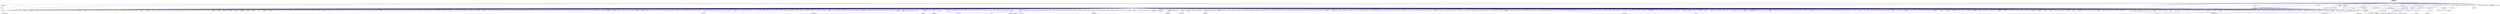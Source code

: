 digraph "function_vtable.hpp"
{
  edge [fontname="Helvetica",fontsize="10",labelfontname="Helvetica",labelfontsize="10"];
  node [fontname="Helvetica",fontsize="10",shape=record];
  Node47 [label="function_vtable.hpp",height=0.2,width=0.4,color="black", fillcolor="grey75", style="filled", fontcolor="black"];
  Node47 -> Node48 [dir="back",color="midnightblue",fontsize="10",style="solid",fontname="Helvetica"];
  Node48 [label="function.hpp",height=0.2,width=0.4,color="black", fillcolor="white", style="filled",URL="$d7/d7c/function_8hpp.html"];
  Node48 -> Node49 [dir="back",color="midnightblue",fontsize="10",style="solid",fontname="Helvetica"];
  Node49 [label="write_functions.hpp",height=0.2,width=0.4,color="black", fillcolor="white", style="filled",URL="$dd/dad/write__functions_8hpp.html"];
  Node49 -> Node50 [dir="back",color="midnightblue",fontsize="10",style="solid",fontname="Helvetica"];
  Node50 [label="buffer.hpp",height=0.2,width=0.4,color="red", fillcolor="white", style="filled",URL="$da/d1d/buffer_8hpp.html"];
  Node50 -> Node52 [dir="back",color="midnightblue",fontsize="10",style="solid",fontname="Helvetica"];
  Node52 [label="output_stream.hpp",height=0.2,width=0.4,color="red", fillcolor="white", style="filled",URL="$d6/db5/output__stream_8hpp.html"];
  Node52 -> Node166 [dir="back",color="midnightblue",fontsize="10",style="solid",fontname="Helvetica"];
  Node166 [label="component_module.cpp",height=0.2,width=0.4,color="black", fillcolor="white", style="filled",URL="$da/d41/iostreams_2component__module_8cpp.html"];
  Node49 -> Node52 [dir="back",color="midnightblue",fontsize="10",style="solid",fontname="Helvetica"];
  Node48 -> Node171 [dir="back",color="midnightblue",fontsize="10",style="solid",fontname="Helvetica"];
  Node171 [label="hpx_fwd.hpp",height=0.2,width=0.4,color="black", fillcolor="white", style="filled",URL="$d5/d46/hpx__fwd_8hpp.html"];
  Node48 -> Node172 [dir="back",color="midnightblue",fontsize="10",style="solid",fontname="Helvetica"];
  Node172 [label="hpx_init.hpp",height=0.2,width=0.4,color="red", fillcolor="white", style="filled",URL="$d5/df5/hpx__init_8hpp.html"];
  Node172 -> Node173 [dir="back",color="midnightblue",fontsize="10",style="solid",fontname="Helvetica"];
  Node173 [label="1d_stencil_1.cpp",height=0.2,width=0.4,color="black", fillcolor="white", style="filled",URL="$d2/db1/1d__stencil__1_8cpp.html"];
  Node172 -> Node174 [dir="back",color="midnightblue",fontsize="10",style="solid",fontname="Helvetica"];
  Node174 [label="1d_stencil_2.cpp",height=0.2,width=0.4,color="black", fillcolor="white", style="filled",URL="$d3/dd1/1d__stencil__2_8cpp.html"];
  Node172 -> Node175 [dir="back",color="midnightblue",fontsize="10",style="solid",fontname="Helvetica"];
  Node175 [label="1d_stencil_3.cpp",height=0.2,width=0.4,color="black", fillcolor="white", style="filled",URL="$db/d19/1d__stencil__3_8cpp.html"];
  Node172 -> Node176 [dir="back",color="midnightblue",fontsize="10",style="solid",fontname="Helvetica"];
  Node176 [label="1d_stencil_4.cpp",height=0.2,width=0.4,color="black", fillcolor="white", style="filled",URL="$d1/d7d/1d__stencil__4_8cpp.html"];
  Node172 -> Node177 [dir="back",color="midnightblue",fontsize="10",style="solid",fontname="Helvetica"];
  Node177 [label="1d_stencil_4_parallel.cpp",height=0.2,width=0.4,color="black", fillcolor="white", style="filled",URL="$d6/d05/1d__stencil__4__parallel_8cpp.html"];
  Node172 -> Node178 [dir="back",color="midnightblue",fontsize="10",style="solid",fontname="Helvetica"];
  Node178 [label="1d_stencil_4_repart.cpp",height=0.2,width=0.4,color="black", fillcolor="white", style="filled",URL="$d0/d6b/1d__stencil__4__repart_8cpp.html"];
  Node172 -> Node179 [dir="back",color="midnightblue",fontsize="10",style="solid",fontname="Helvetica"];
  Node179 [label="1d_stencil_4_throttle.cpp",height=0.2,width=0.4,color="black", fillcolor="white", style="filled",URL="$d6/de5/1d__stencil__4__throttle_8cpp.html"];
  Node172 -> Node180 [dir="back",color="midnightblue",fontsize="10",style="solid",fontname="Helvetica"];
  Node180 [label="1d_stencil_5.cpp",height=0.2,width=0.4,color="black", fillcolor="white", style="filled",URL="$d7/d2a/1d__stencil__5_8cpp.html"];
  Node172 -> Node181 [dir="back",color="midnightblue",fontsize="10",style="solid",fontname="Helvetica"];
  Node181 [label="1d_stencil_6.cpp",height=0.2,width=0.4,color="black", fillcolor="white", style="filled",URL="$db/de7/1d__stencil__6_8cpp.html"];
  Node172 -> Node182 [dir="back",color="midnightblue",fontsize="10",style="solid",fontname="Helvetica"];
  Node182 [label="1d_stencil_7.cpp",height=0.2,width=0.4,color="black", fillcolor="white", style="filled",URL="$d4/d5a/1d__stencil__7_8cpp.html"];
  Node172 -> Node183 [dir="back",color="midnightblue",fontsize="10",style="solid",fontname="Helvetica"];
  Node183 [label="1d_stencil_8.cpp",height=0.2,width=0.4,color="black", fillcolor="white", style="filled",URL="$df/de0/1d__stencil__8_8cpp.html"];
  Node172 -> Node184 [dir="back",color="midnightblue",fontsize="10",style="solid",fontname="Helvetica"];
  Node184 [label="accumulator_client.cpp",height=0.2,width=0.4,color="black", fillcolor="white", style="filled",URL="$d7/dd0/accumulator__client_8cpp.html"];
  Node172 -> Node185 [dir="back",color="midnightblue",fontsize="10",style="solid",fontname="Helvetica"];
  Node185 [label="template_accumulator\l_client.cpp",height=0.2,width=0.4,color="black", fillcolor="white", style="filled",URL="$df/d93/template__accumulator__client_8cpp.html"];
  Node172 -> Node186 [dir="back",color="midnightblue",fontsize="10",style="solid",fontname="Helvetica"];
  Node186 [label="template_function_accumulator\l_client.cpp",height=0.2,width=0.4,color="black", fillcolor="white", style="filled",URL="$d0/dc6/template__function__accumulator__client_8cpp.html"];
  Node172 -> Node187 [dir="back",color="midnightblue",fontsize="10",style="solid",fontname="Helvetica"];
  Node187 [label="ag_client.cpp",height=0.2,width=0.4,color="black", fillcolor="white", style="filled",URL="$d4/d5d/ag__client_8cpp.html"];
  Node172 -> Node188 [dir="back",color="midnightblue",fontsize="10",style="solid",fontname="Helvetica"];
  Node188 [label="apex_balance.cpp",height=0.2,width=0.4,color="black", fillcolor="white", style="filled",URL="$d4/d8e/apex__balance_8cpp.html"];
  Node172 -> Node189 [dir="back",color="midnightblue",fontsize="10",style="solid",fontname="Helvetica"];
  Node189 [label="apex_fibonacci.cpp",height=0.2,width=0.4,color="black", fillcolor="white", style="filled",URL="$de/de1/apex__fibonacci_8cpp.html"];
  Node172 -> Node190 [dir="back",color="midnightblue",fontsize="10",style="solid",fontname="Helvetica"];
  Node190 [label="apex_policy_engine\l_active_thread_count.cpp",height=0.2,width=0.4,color="black", fillcolor="white", style="filled",URL="$d5/d01/apex__policy__engine__active__thread__count_8cpp.html"];
  Node172 -> Node191 [dir="back",color="midnightblue",fontsize="10",style="solid",fontname="Helvetica"];
  Node191 [label="apex_policy_engine\l_events.cpp",height=0.2,width=0.4,color="black", fillcolor="white", style="filled",URL="$df/d0f/apex__policy__engine__events_8cpp.html"];
  Node172 -> Node192 [dir="back",color="midnightblue",fontsize="10",style="solid",fontname="Helvetica"];
  Node192 [label="apex_policy_engine\l_periodic.cpp",height=0.2,width=0.4,color="black", fillcolor="white", style="filled",URL="$d5/d7b/apex__policy__engine__periodic_8cpp.html"];
  Node172 -> Node58 [dir="back",color="midnightblue",fontsize="10",style="solid",fontname="Helvetica"];
  Node58 [label="async_io_action.cpp",height=0.2,width=0.4,color="black", fillcolor="white", style="filled",URL="$d3/df5/async__io__action_8cpp.html"];
  Node172 -> Node59 [dir="back",color="midnightblue",fontsize="10",style="solid",fontname="Helvetica"];
  Node59 [label="async_io_external.cpp",height=0.2,width=0.4,color="black", fillcolor="white", style="filled",URL="$da/d9a/async__io__external_8cpp.html"];
  Node172 -> Node60 [dir="back",color="midnightblue",fontsize="10",style="solid",fontname="Helvetica"];
  Node60 [label="async_io_low_level.cpp",height=0.2,width=0.4,color="black", fillcolor="white", style="filled",URL="$dc/d10/async__io__low__level_8cpp.html"];
  Node172 -> Node61 [dir="back",color="midnightblue",fontsize="10",style="solid",fontname="Helvetica"];
  Node61 [label="async_io_simple.cpp",height=0.2,width=0.4,color="black", fillcolor="white", style="filled",URL="$da/db7/async__io__simple_8cpp.html"];
  Node172 -> Node193 [dir="back",color="midnightblue",fontsize="10",style="solid",fontname="Helvetica"];
  Node193 [label="hpx_thread_phase.cpp",height=0.2,width=0.4,color="black", fillcolor="white", style="filled",URL="$d5/dca/hpx__thread__phase_8cpp.html"];
  Node172 -> Node62 [dir="back",color="midnightblue",fontsize="10",style="solid",fontname="Helvetica"];
  Node62 [label="os_thread_num.cpp",height=0.2,width=0.4,color="black", fillcolor="white", style="filled",URL="$d2/dfb/os__thread__num_8cpp.html"];
  Node172 -> Node194 [dir="back",color="midnightblue",fontsize="10",style="solid",fontname="Helvetica"];
  Node194 [label="cancelable_action_client.cpp",height=0.2,width=0.4,color="black", fillcolor="white", style="filled",URL="$d1/db8/cancelable__action__client_8cpp.html"];
  Node172 -> Node195 [dir="back",color="midnightblue",fontsize="10",style="solid",fontname="Helvetica"];
  Node195 [label="cublas_matmul.cpp",height=0.2,width=0.4,color="black", fillcolor="white", style="filled",URL="$dd/d84/cublas__matmul_8cpp.html"];
  Node172 -> Node63 [dir="back",color="midnightblue",fontsize="10",style="solid",fontname="Helvetica"];
  Node63 [label="rnd_future_reduce.cpp",height=0.2,width=0.4,color="black", fillcolor="white", style="filled",URL="$d1/db5/rnd__future__reduce_8cpp.html"];
  Node172 -> Node196 [dir="back",color="midnightblue",fontsize="10",style="solid",fontname="Helvetica"];
  Node196 [label="heartbeat.cpp",height=0.2,width=0.4,color="black", fillcolor="white", style="filled",URL="$d8/d98/heartbeat_8cpp.html"];
  Node172 -> Node64 [dir="back",color="midnightblue",fontsize="10",style="solid",fontname="Helvetica"];
  Node64 [label="heartbeat_console.cpp",height=0.2,width=0.4,color="black", fillcolor="white", style="filled",URL="$da/de8/heartbeat__console_8cpp.html"];
  Node172 -> Node197 [dir="back",color="midnightblue",fontsize="10",style="solid",fontname="Helvetica"];
  Node197 [label="hello_world_client.cpp",height=0.2,width=0.4,color="black", fillcolor="white", style="filled",URL="$d5/da6/hello__world__client_8cpp.html"];
  Node172 -> Node198 [dir="back",color="midnightblue",fontsize="10",style="solid",fontname="Helvetica"];
  Node198 [label="interpolate1d_client.cpp",height=0.2,width=0.4,color="black", fillcolor="white", style="filled",URL="$d4/da6/interpolate1d__client_8cpp.html"];
  Node172 -> Node66 [dir="back",color="midnightblue",fontsize="10",style="solid",fontname="Helvetica"];
  Node66 [label="jacobi.cpp",height=0.2,width=0.4,color="black", fillcolor="white", style="filled",URL="$d2/d27/jacobi_8cpp.html"];
  Node172 -> Node199 [dir="back",color="midnightblue",fontsize="10",style="solid",fontname="Helvetica"];
  Node199 [label="jacobi.cpp",height=0.2,width=0.4,color="black", fillcolor="white", style="filled",URL="$d3/d44/smp_2jacobi_8cpp.html"];
  Node172 -> Node200 [dir="back",color="midnightblue",fontsize="10",style="solid",fontname="Helvetica"];
  Node200 [label="jacobi_nonuniform.cpp",height=0.2,width=0.4,color="black", fillcolor="white", style="filled",URL="$dd/ddc/jacobi__nonuniform_8cpp.html"];
  Node172 -> Node201 [dir="back",color="midnightblue",fontsize="10",style="solid",fontname="Helvetica"];
  Node201 [label="nqueen_client.cpp",height=0.2,width=0.4,color="black", fillcolor="white", style="filled",URL="$d3/d5e/nqueen__client_8cpp.html"];
  Node172 -> Node74 [dir="back",color="midnightblue",fontsize="10",style="solid",fontname="Helvetica"];
  Node74 [label="access_counter_set.cpp",height=0.2,width=0.4,color="black", fillcolor="white", style="filled",URL="$dc/d52/access__counter__set_8cpp.html"];
  Node172 -> Node202 [dir="back",color="midnightblue",fontsize="10",style="solid",fontname="Helvetica"];
  Node202 [label="simplest_performance\l_counter.cpp",height=0.2,width=0.4,color="black", fillcolor="white", style="filled",URL="$d4/d4e/simplest__performance__counter_8cpp.html"];
  Node172 -> Node203 [dir="back",color="midnightblue",fontsize="10",style="solid",fontname="Helvetica"];
  Node203 [label="sine_client.cpp",height=0.2,width=0.4,color="black", fillcolor="white", style="filled",URL="$db/d62/sine__client_8cpp.html"];
  Node172 -> Node204 [dir="back",color="midnightblue",fontsize="10",style="solid",fontname="Helvetica"];
  Node204 [label="qt.cpp",height=0.2,width=0.4,color="black", fillcolor="white", style="filled",URL="$df/d90/qt_8cpp.html"];
  Node172 -> Node205 [dir="back",color="midnightblue",fontsize="10",style="solid",fontname="Helvetica"];
  Node205 [label="queue_client.cpp",height=0.2,width=0.4,color="black", fillcolor="white", style="filled",URL="$d7/d96/queue__client_8cpp.html"];
  Node172 -> Node75 [dir="back",color="midnightblue",fontsize="10",style="solid",fontname="Helvetica"];
  Node75 [label="1d_wave_equation.cpp",height=0.2,width=0.4,color="black", fillcolor="white", style="filled",URL="$da/dab/1d__wave__equation_8cpp.html"];
  Node172 -> Node76 [dir="back",color="midnightblue",fontsize="10",style="solid",fontname="Helvetica"];
  Node76 [label="allow_unknown_options.cpp",height=0.2,width=0.4,color="black", fillcolor="white", style="filled",URL="$d9/dc9/allow__unknown__options_8cpp.html"];
  Node172 -> Node77 [dir="back",color="midnightblue",fontsize="10",style="solid",fontname="Helvetica"];
  Node77 [label="command_line_handling.cpp",height=0.2,width=0.4,color="black", fillcolor="white", style="filled",URL="$d4/d05/examples_2quickstart_2command__line__handling_8cpp.html"];
  Node172 -> Node206 [dir="back",color="midnightblue",fontsize="10",style="solid",fontname="Helvetica"];
  Node206 [label="composable_guard.cpp",height=0.2,width=0.4,color="black", fillcolor="white", style="filled",URL="$d3/d68/examples_2quickstart_2composable__guard_8cpp.html"];
  Node172 -> Node84 [dir="back",color="midnightblue",fontsize="10",style="solid",fontname="Helvetica"];
  Node84 [label="error_handling.cpp",height=0.2,width=0.4,color="black", fillcolor="white", style="filled",URL="$d9/d96/error__handling_8cpp.html"];
  Node172 -> Node207 [dir="back",color="midnightblue",fontsize="10",style="solid",fontname="Helvetica"];
  Node207 [label="factorial.cpp",height=0.2,width=0.4,color="black", fillcolor="white", style="filled",URL="$d9/d00/factorial_8cpp.html"];
  Node172 -> Node208 [dir="back",color="midnightblue",fontsize="10",style="solid",fontname="Helvetica"];
  Node208 [label="fibonacci.cpp",height=0.2,width=0.4,color="black", fillcolor="white", style="filled",URL="$d9/d89/fibonacci_8cpp.html"];
  Node172 -> Node209 [dir="back",color="midnightblue",fontsize="10",style="solid",fontname="Helvetica"];
  Node209 [label="fibonacci_await.cpp",height=0.2,width=0.4,color="black", fillcolor="white", style="filled",URL="$dc/d1c/fibonacci__await_8cpp.html"];
  Node172 -> Node210 [dir="back",color="midnightblue",fontsize="10",style="solid",fontname="Helvetica"];
  Node210 [label="fibonacci_dataflow.cpp",height=0.2,width=0.4,color="black", fillcolor="white", style="filled",URL="$df/d3d/fibonacci__dataflow_8cpp.html"];
  Node172 -> Node211 [dir="back",color="midnightblue",fontsize="10",style="solid",fontname="Helvetica"];
  Node211 [label="fibonacci_futures.cpp",height=0.2,width=0.4,color="black", fillcolor="white", style="filled",URL="$d6/de3/fibonacci__futures_8cpp.html"];
  Node172 -> Node212 [dir="back",color="midnightblue",fontsize="10",style="solid",fontname="Helvetica"];
  Node212 [label="fibonacci_futures_distributed.cpp",height=0.2,width=0.4,color="black", fillcolor="white", style="filled",URL="$d1/dc9/fibonacci__futures__distributed_8cpp.html"];
  Node172 -> Node213 [dir="back",color="midnightblue",fontsize="10",style="solid",fontname="Helvetica"];
  Node213 [label="fibonacci_one.cpp",height=0.2,width=0.4,color="black", fillcolor="white", style="filled",URL="$d8/d78/fibonacci__one_8cpp.html"];
  Node172 -> Node86 [dir="back",color="midnightblue",fontsize="10",style="solid",fontname="Helvetica"];
  Node86 [label="fractals.cpp",height=0.2,width=0.4,color="black", fillcolor="white", style="filled",URL="$d8/d58/fractals_8cpp.html"];
  Node172 -> Node87 [dir="back",color="midnightblue",fontsize="10",style="solid",fontname="Helvetica"];
  Node87 [label="fractals_executor.cpp",height=0.2,width=0.4,color="black", fillcolor="white", style="filled",URL="$d9/da9/fractals__executor_8cpp.html"];
  Node172 -> Node214 [dir="back",color="midnightblue",fontsize="10",style="solid",fontname="Helvetica"];
  Node214 [label="fractals_struct.cpp",height=0.2,width=0.4,color="black", fillcolor="white", style="filled",URL="$d8/d2f/fractals__struct_8cpp.html"];
  Node172 -> Node215 [dir="back",color="midnightblue",fontsize="10",style="solid",fontname="Helvetica"];
  Node215 [label="interest_calculator.cpp",height=0.2,width=0.4,color="black", fillcolor="white", style="filled",URL="$d2/d86/interest__calculator_8cpp.html"];
  Node172 -> Node216 [dir="back",color="midnightblue",fontsize="10",style="solid",fontname="Helvetica"];
  Node216 [label="latch_local.cpp",height=0.2,width=0.4,color="black", fillcolor="white", style="filled",URL="$dd/dd3/latch__local_8cpp.html"];
  Node172 -> Node217 [dir="back",color="midnightblue",fontsize="10",style="solid",fontname="Helvetica"];
  Node217 [label="latch_remote.cpp",height=0.2,width=0.4,color="black", fillcolor="white", style="filled",URL="$df/d59/latch__remote_8cpp.html"];
  Node172 -> Node218 [dir="back",color="midnightblue",fontsize="10",style="solid",fontname="Helvetica"];
  Node218 [label="non_atomic_rma.cpp",height=0.2,width=0.4,color="black", fillcolor="white", style="filled",URL="$d7/d8b/non__atomic__rma_8cpp.html"];
  Node172 -> Node219 [dir="back",color="midnightblue",fontsize="10",style="solid",fontname="Helvetica"];
  Node219 [label="partitioned_vector\l_spmd_foreach.cpp",height=0.2,width=0.4,color="black", fillcolor="white", style="filled",URL="$db/d7c/partitioned__vector__spmd__foreach_8cpp.html"];
  Node172 -> Node91 [dir="back",color="midnightblue",fontsize="10",style="solid",fontname="Helvetica"];
  Node91 [label="pingpong.cpp",height=0.2,width=0.4,color="black", fillcolor="white", style="filled",URL="$dd/d4d/pingpong_8cpp.html"];
  Node172 -> Node220 [dir="back",color="midnightblue",fontsize="10",style="solid",fontname="Helvetica"];
  Node220 [label="quicksort.cpp",height=0.2,width=0.4,color="black", fillcolor="white", style="filled",URL="$d3/d1e/quicksort_8cpp.html"];
  Node172 -> Node221 [dir="back",color="midnightblue",fontsize="10",style="solid",fontname="Helvetica"];
  Node221 [label="safe_object.cpp",height=0.2,width=0.4,color="black", fillcolor="white", style="filled",URL="$dd/d52/safe__object_8cpp.html"];
  Node172 -> Node93 [dir="back",color="midnightblue",fontsize="10",style="solid",fontname="Helvetica"];
  Node93 [label="sierpinski.cpp",height=0.2,width=0.4,color="black", fillcolor="white", style="filled",URL="$d3/d7e/sierpinski_8cpp.html"];
  Node172 -> Node96 [dir="back",color="midnightblue",fontsize="10",style="solid",fontname="Helvetica"];
  Node96 [label="sort_by_key_demo.cpp",height=0.2,width=0.4,color="black", fillcolor="white", style="filled",URL="$da/d20/sort__by__key__demo_8cpp.html"];
  Node172 -> Node97 [dir="back",color="midnightblue",fontsize="10",style="solid",fontname="Helvetica"];
  Node97 [label="timed_futures.cpp",height=0.2,width=0.4,color="black", fillcolor="white", style="filled",URL="$d6/d8d/timed__futures_8cpp.html"];
  Node172 -> Node222 [dir="back",color="midnightblue",fontsize="10",style="solid",fontname="Helvetica"];
  Node222 [label="timed_wake.cpp",height=0.2,width=0.4,color="black", fillcolor="white", style="filled",URL="$d8/df9/timed__wake_8cpp.html"];
  Node172 -> Node98 [dir="back",color="midnightblue",fontsize="10",style="solid",fontname="Helvetica"];
  Node98 [label="vector_counting_dotproduct.cpp",height=0.2,width=0.4,color="black", fillcolor="white", style="filled",URL="$df/de9/vector__counting__dotproduct_8cpp.html"];
  Node172 -> Node99 [dir="back",color="midnightblue",fontsize="10",style="solid",fontname="Helvetica"];
  Node99 [label="vector_zip_dotproduct.cpp",height=0.2,width=0.4,color="black", fillcolor="white", style="filled",URL="$dc/d18/vector__zip__dotproduct_8cpp.html"];
  Node172 -> Node223 [dir="back",color="midnightblue",fontsize="10",style="solid",fontname="Helvetica"];
  Node223 [label="wait_composition.cpp",height=0.2,width=0.4,color="black", fillcolor="white", style="filled",URL="$d6/d13/wait__composition_8cpp.html"];
  Node172 -> Node224 [dir="back",color="midnightblue",fontsize="10",style="solid",fontname="Helvetica"];
  Node224 [label="random_mem_access_client.cpp",height=0.2,width=0.4,color="black", fillcolor="white", style="filled",URL="$df/d1b/random__mem__access__client_8cpp.html"];
  Node172 -> Node100 [dir="back",color="midnightblue",fontsize="10",style="solid",fontname="Helvetica"];
  Node100 [label="oversubscribing_resource\l_partitioner.cpp",height=0.2,width=0.4,color="black", fillcolor="white", style="filled",URL="$dd/dee/oversubscribing__resource__partitioner_8cpp.html"];
  Node172 -> Node101 [dir="back",color="midnightblue",fontsize="10",style="solid",fontname="Helvetica"];
  Node101 [label="simple_resource_partitioner.cpp",height=0.2,width=0.4,color="black", fillcolor="white", style="filled",URL="$d5/df9/simple__resource__partitioner_8cpp.html"];
  Node172 -> Node225 [dir="back",color="midnightblue",fontsize="10",style="solid",fontname="Helvetica"];
  Node225 [label="sheneos_client.cpp",height=0.2,width=0.4,color="black", fillcolor="white", style="filled",URL="$d5/da5/sheneos__client_8cpp.html"];
  Node172 -> Node226 [dir="back",color="midnightblue",fontsize="10",style="solid",fontname="Helvetica"];
  Node226 [label="sheneos_compare.cpp",height=0.2,width=0.4,color="black", fillcolor="white", style="filled",URL="$dc/d11/sheneos__compare_8cpp.html"];
  Node172 -> Node227 [dir="back",color="midnightblue",fontsize="10",style="solid",fontname="Helvetica"];
  Node227 [label="sheneos_test.cpp",height=0.2,width=0.4,color="black", fillcolor="white", style="filled",URL="$d4/d6e/sheneos__test_8cpp.html"];
  Node172 -> Node228 [dir="back",color="midnightblue",fontsize="10",style="solid",fontname="Helvetica"];
  Node228 [label="spell_check_file.cpp",height=0.2,width=0.4,color="black", fillcolor="white", style="filled",URL="$df/df7/spell__check__file_8cpp.html"];
  Node172 -> Node229 [dir="back",color="midnightblue",fontsize="10",style="solid",fontname="Helvetica"];
  Node229 [label="spell_check_simple.cpp",height=0.2,width=0.4,color="black", fillcolor="white", style="filled",URL="$dd/d54/spell__check__simple_8cpp.html"];
  Node172 -> Node230 [dir="back",color="midnightblue",fontsize="10",style="solid",fontname="Helvetica"];
  Node230 [label="spin.cpp",height=0.2,width=0.4,color="black", fillcolor="white", style="filled",URL="$d7/df2/spin_8cpp.html"];
  Node172 -> Node231 [dir="back",color="midnightblue",fontsize="10",style="solid",fontname="Helvetica"];
  Node231 [label="throttle_client.cpp",height=0.2,width=0.4,color="black", fillcolor="white", style="filled",URL="$d0/db7/throttle__client_8cpp.html"];
  Node172 -> Node232 [dir="back",color="midnightblue",fontsize="10",style="solid",fontname="Helvetica"];
  Node232 [label="transpose_await.cpp",height=0.2,width=0.4,color="black", fillcolor="white", style="filled",URL="$de/d68/transpose__await_8cpp.html"];
  Node172 -> Node233 [dir="back",color="midnightblue",fontsize="10",style="solid",fontname="Helvetica"];
  Node233 [label="transpose_block.cpp",height=0.2,width=0.4,color="black", fillcolor="white", style="filled",URL="$d0/de1/transpose__block_8cpp.html"];
  Node172 -> Node234 [dir="back",color="midnightblue",fontsize="10",style="solid",fontname="Helvetica"];
  Node234 [label="transpose_block_numa.cpp",height=0.2,width=0.4,color="black", fillcolor="white", style="filled",URL="$dd/d3b/transpose__block__numa_8cpp.html"];
  Node172 -> Node235 [dir="back",color="midnightblue",fontsize="10",style="solid",fontname="Helvetica"];
  Node235 [label="transpose_serial.cpp",height=0.2,width=0.4,color="black", fillcolor="white", style="filled",URL="$db/d74/transpose__serial_8cpp.html"];
  Node172 -> Node236 [dir="back",color="midnightblue",fontsize="10",style="solid",fontname="Helvetica"];
  Node236 [label="transpose_serial_block.cpp",height=0.2,width=0.4,color="black", fillcolor="white", style="filled",URL="$d8/daa/transpose__serial__block_8cpp.html"];
  Node172 -> Node237 [dir="back",color="midnightblue",fontsize="10",style="solid",fontname="Helvetica"];
  Node237 [label="transpose_serial_vector.cpp",height=0.2,width=0.4,color="black", fillcolor="white", style="filled",URL="$d4/d04/transpose__serial__vector_8cpp.html"];
  Node172 -> Node238 [dir="back",color="midnightblue",fontsize="10",style="solid",fontname="Helvetica"];
  Node238 [label="transpose_smp.cpp",height=0.2,width=0.4,color="black", fillcolor="white", style="filled",URL="$d2/d99/transpose__smp_8cpp.html"];
  Node172 -> Node239 [dir="back",color="midnightblue",fontsize="10",style="solid",fontname="Helvetica"];
  Node239 [label="transpose_smp_block.cpp",height=0.2,width=0.4,color="black", fillcolor="white", style="filled",URL="$da/d4d/transpose__smp__block_8cpp.html"];
  Node172 -> Node103 [dir="back",color="midnightblue",fontsize="10",style="solid",fontname="Helvetica"];
  Node103 [label="simple_central_tuplespace\l_client.cpp",height=0.2,width=0.4,color="black", fillcolor="white", style="filled",URL="$d1/d7b/simple__central__tuplespace__client_8cpp.html"];
  Node172 -> Node240 [dir="back",color="midnightblue",fontsize="10",style="solid",fontname="Helvetica"];
  Node240 [label="hpx_init_impl.hpp",height=0.2,width=0.4,color="black", fillcolor="white", style="filled",URL="$d3/d6b/hpx__init__impl_8hpp.html"];
  Node240 -> Node172 [dir="back",color="midnightblue",fontsize="10",style="solid",fontname="Helvetica"];
  Node172 -> Node241 [dir="back",color="midnightblue",fontsize="10",style="solid",fontname="Helvetica"];
  Node241 [label="hpx_main.hpp",height=0.2,width=0.4,color="red", fillcolor="white", style="filled",URL="$df/d16/hpx__main_8hpp.html"];
  Node172 -> Node363 [dir="back",color="midnightblue",fontsize="10",style="solid",fontname="Helvetica"];
  Node363 [label="hpx_main_impl.hpp",height=0.2,width=0.4,color="red", fillcolor="white", style="filled",URL="$dc/dd2/hpx__main__impl_8hpp.html"];
  Node172 -> Node365 [dir="back",color="midnightblue",fontsize="10",style="solid",fontname="Helvetica"];
  Node365 [label="command_line_handling.hpp",height=0.2,width=0.4,color="red", fillcolor="white", style="filled",URL="$dc/dbc/command__line__handling_8hpp.html"];
  Node365 -> Node857 [dir="back",color="midnightblue",fontsize="10",style="solid",fontname="Helvetica"];
  Node857 [label="hpx_init.cpp",height=0.2,width=0.4,color="black", fillcolor="white", style="filled",URL="$d6/dfa/hpx__init_8cpp.html"];
  Node172 -> Node435 [dir="back",color="midnightblue",fontsize="10",style="solid",fontname="Helvetica"];
  Node435 [label="hpx_runtime.cpp",height=0.2,width=0.4,color="black", fillcolor="white", style="filled",URL="$d7/d1e/hpx__runtime_8cpp.html"];
  Node172 -> Node857 [dir="back",color="midnightblue",fontsize="10",style="solid",fontname="Helvetica"];
  Node172 -> Node888 [dir="back",color="midnightblue",fontsize="10",style="solid",fontname="Helvetica"];
  Node888 [label="hpx_main.cpp",height=0.2,width=0.4,color="black", fillcolor="white", style="filled",URL="$d3/d07/hpx__main_8cpp.html"];
  Node172 -> Node889 [dir="back",color="midnightblue",fontsize="10",style="solid",fontname="Helvetica"];
  Node889 [label="hpx_main_argc_argv.cpp",height=0.2,width=0.4,color="black", fillcolor="white", style="filled",URL="$d3/df2/hpx__main__argc__argv_8cpp.html"];
  Node172 -> Node890 [dir="back",color="midnightblue",fontsize="10",style="solid",fontname="Helvetica"];
  Node890 [label="hpx_main_variables\l_map.cpp",height=0.2,width=0.4,color="black", fillcolor="white", style="filled",URL="$d5/d75/hpx__main__variables__map_8cpp.html"];
  Node172 -> Node891 [dir="back",color="midnightblue",fontsize="10",style="solid",fontname="Helvetica"];
  Node891 [label="hpx_user_main.cpp",height=0.2,width=0.4,color="black", fillcolor="white", style="filled",URL="$d2/d68/hpx__user__main_8cpp.html"];
  Node172 -> Node892 [dir="back",color="midnightblue",fontsize="10",style="solid",fontname="Helvetica"];
  Node892 [label="hpx_user_main_argc\l_argv.cpp",height=0.2,width=0.4,color="black", fillcolor="white", style="filled",URL="$d2/d71/hpx__user__main__argc__argv_8cpp.html"];
  Node172 -> Node436 [dir="back",color="midnightblue",fontsize="10",style="solid",fontname="Helvetica"];
  Node436 [label="synchronize.cpp",height=0.2,width=0.4,color="black", fillcolor="white", style="filled",URL="$da/da2/synchronize_8cpp.html"];
  Node172 -> Node437 [dir="back",color="midnightblue",fontsize="10",style="solid",fontname="Helvetica"];
  Node437 [label="agas_cache_timings.cpp",height=0.2,width=0.4,color="black", fillcolor="white", style="filled",URL="$dd/d37/agas__cache__timings_8cpp.html"];
  Node172 -> Node438 [dir="back",color="midnightblue",fontsize="10",style="solid",fontname="Helvetica"];
  Node438 [label="async_overheads.cpp",height=0.2,width=0.4,color="black", fillcolor="white", style="filled",URL="$de/da6/async__overheads_8cpp.html"];
  Node172 -> Node439 [dir="back",color="midnightblue",fontsize="10",style="solid",fontname="Helvetica"];
  Node439 [label="coroutines_call_overhead.cpp",height=0.2,width=0.4,color="black", fillcolor="white", style="filled",URL="$da/d1e/coroutines__call__overhead_8cpp.html"];
  Node172 -> Node104 [dir="back",color="midnightblue",fontsize="10",style="solid",fontname="Helvetica"];
  Node104 [label="foreach_scaling.cpp",height=0.2,width=0.4,color="black", fillcolor="white", style="filled",URL="$d4/d94/foreach__scaling_8cpp.html"];
  Node172 -> Node105 [dir="back",color="midnightblue",fontsize="10",style="solid",fontname="Helvetica"];
  Node105 [label="future_overhead.cpp",height=0.2,width=0.4,color="black", fillcolor="white", style="filled",URL="$d3/d79/future__overhead_8cpp.html"];
  Node172 -> Node106 [dir="back",color="midnightblue",fontsize="10",style="solid",fontname="Helvetica"];
  Node106 [label="hpx_heterogeneous_timed\l_task_spawn.cpp",height=0.2,width=0.4,color="black", fillcolor="white", style="filled",URL="$dd/d27/hpx__heterogeneous__timed__task__spawn_8cpp.html"];
  Node172 -> Node107 [dir="back",color="midnightblue",fontsize="10",style="solid",fontname="Helvetica"];
  Node107 [label="hpx_homogeneous_timed\l_task_spawn_executors.cpp",height=0.2,width=0.4,color="black", fillcolor="white", style="filled",URL="$d1/d3b/hpx__homogeneous__timed__task__spawn__executors_8cpp.html"];
  Node172 -> Node441 [dir="back",color="midnightblue",fontsize="10",style="solid",fontname="Helvetica"];
  Node441 [label="htts2_hpx.cpp",height=0.2,width=0.4,color="black", fillcolor="white", style="filled",URL="$d2/daf/htts2__hpx_8cpp.html"];
  Node172 -> Node108 [dir="back",color="midnightblue",fontsize="10",style="solid",fontname="Helvetica"];
  Node108 [label="parent_vs_child_stealing.cpp",height=0.2,width=0.4,color="black", fillcolor="white", style="filled",URL="$d2/d07/parent__vs__child__stealing_8cpp.html"];
  Node172 -> Node109 [dir="back",color="midnightblue",fontsize="10",style="solid",fontname="Helvetica"];
  Node109 [label="partitioned_vector\l_foreach.cpp",height=0.2,width=0.4,color="black", fillcolor="white", style="filled",URL="$df/d5f/partitioned__vector__foreach_8cpp.html"];
  Node172 -> Node110 [dir="back",color="midnightblue",fontsize="10",style="solid",fontname="Helvetica"];
  Node110 [label="serialization_overhead.cpp",height=0.2,width=0.4,color="black", fillcolor="white", style="filled",URL="$d3/df8/serialization__overhead_8cpp.html"];
  Node172 -> Node111 [dir="back",color="midnightblue",fontsize="10",style="solid",fontname="Helvetica"];
  Node111 [label="sizeof.cpp",height=0.2,width=0.4,color="black", fillcolor="white", style="filled",URL="$d3/d0f/sizeof_8cpp.html"];
  Node172 -> Node113 [dir="back",color="midnightblue",fontsize="10",style="solid",fontname="Helvetica"];
  Node113 [label="spinlock_overhead1.cpp",height=0.2,width=0.4,color="black", fillcolor="white", style="filled",URL="$d0/d32/spinlock__overhead1_8cpp.html"];
  Node172 -> Node114 [dir="back",color="midnightblue",fontsize="10",style="solid",fontname="Helvetica"];
  Node114 [label="spinlock_overhead2.cpp",height=0.2,width=0.4,color="black", fillcolor="white", style="filled",URL="$de/d55/spinlock__overhead2_8cpp.html"];
  Node172 -> Node115 [dir="back",color="midnightblue",fontsize="10",style="solid",fontname="Helvetica"];
  Node115 [label="stencil3_iterators.cpp",height=0.2,width=0.4,color="black", fillcolor="white", style="filled",URL="$db/d9e/stencil3__iterators_8cpp.html"];
  Node172 -> Node116 [dir="back",color="midnightblue",fontsize="10",style="solid",fontname="Helvetica"];
  Node116 [label="stream.cpp",height=0.2,width=0.4,color="black", fillcolor="white", style="filled",URL="$da/d5f/stream_8cpp.html"];
  Node172 -> Node442 [dir="back",color="midnightblue",fontsize="10",style="solid",fontname="Helvetica"];
  Node442 [label="timed_task_spawn.cpp",height=0.2,width=0.4,color="black", fillcolor="white", style="filled",URL="$df/de1/timed__task__spawn_8cpp.html"];
  Node172 -> Node117 [dir="back",color="midnightblue",fontsize="10",style="solid",fontname="Helvetica"];
  Node117 [label="transform_reduce_binary\l_scaling.cpp",height=0.2,width=0.4,color="black", fillcolor="white", style="filled",URL="$d1/dae/transform__reduce__binary__scaling_8cpp.html"];
  Node172 -> Node118 [dir="back",color="midnightblue",fontsize="10",style="solid",fontname="Helvetica"];
  Node118 [label="transform_reduce_scaling.cpp",height=0.2,width=0.4,color="black", fillcolor="white", style="filled",URL="$db/d2a/transform__reduce__scaling_8cpp.html"];
  Node172 -> Node119 [dir="back",color="midnightblue",fontsize="10",style="solid",fontname="Helvetica"];
  Node119 [label="wait_all_timings.cpp",height=0.2,width=0.4,color="black", fillcolor="white", style="filled",URL="$d5/da1/wait__all__timings_8cpp.html"];
  Node172 -> Node120 [dir="back",color="midnightblue",fontsize="10",style="solid",fontname="Helvetica"];
  Node120 [label="minmax_element_performance.cpp",height=0.2,width=0.4,color="black", fillcolor="white", style="filled",URL="$d9/d93/minmax__element__performance_8cpp.html"];
  Node172 -> Node443 [dir="back",color="midnightblue",fontsize="10",style="solid",fontname="Helvetica"];
  Node443 [label="barrier_performance.cpp",height=0.2,width=0.4,color="black", fillcolor="white", style="filled",URL="$d6/d6c/barrier__performance_8cpp.html"];
  Node172 -> Node168 [dir="back",color="midnightblue",fontsize="10",style="solid",fontname="Helvetica"];
  Node168 [label="network_storage.cpp",height=0.2,width=0.4,color="black", fillcolor="white", style="filled",URL="$db/daa/network__storage_8cpp.html"];
  Node172 -> Node169 [dir="back",color="midnightblue",fontsize="10",style="solid",fontname="Helvetica"];
  Node169 [label="simple_profiler.hpp",height=0.2,width=0.4,color="black", fillcolor="white", style="filled",URL="$d8/d02/simple__profiler_8hpp.html"];
  Node169 -> Node168 [dir="back",color="midnightblue",fontsize="10",style="solid",fontname="Helvetica"];
  Node172 -> Node893 [dir="back",color="midnightblue",fontsize="10",style="solid",fontname="Helvetica"];
  Node893 [label="osu_base.cpp",height=0.2,width=0.4,color="black", fillcolor="white", style="filled",URL="$d2/d45/osu__base_8cpp.html"];
  Node172 -> Node121 [dir="back",color="midnightblue",fontsize="10",style="solid",fontname="Helvetica"];
  Node121 [label="osu_bcast.cpp",height=0.2,width=0.4,color="black", fillcolor="white", style="filled",URL="$d3/dca/osu__bcast_8cpp.html"];
  Node172 -> Node126 [dir="back",color="midnightblue",fontsize="10",style="solid",fontname="Helvetica"];
  Node126 [label="osu_scatter.cpp",height=0.2,width=0.4,color="black", fillcolor="white", style="filled",URL="$d4/d4c/osu__scatter_8cpp.html"];
  Node172 -> Node127 [dir="back",color="midnightblue",fontsize="10",style="solid",fontname="Helvetica"];
  Node127 [label="pingpong_performance.cpp",height=0.2,width=0.4,color="black", fillcolor="white", style="filled",URL="$de/d03/pingpong__performance_8cpp.html"];
  Node172 -> Node444 [dir="back",color="midnightblue",fontsize="10",style="solid",fontname="Helvetica"];
  Node444 [label="benchmark_is_heap.cpp",height=0.2,width=0.4,color="black", fillcolor="white", style="filled",URL="$da/d4f/benchmark__is__heap_8cpp.html"];
  Node172 -> Node445 [dir="back",color="midnightblue",fontsize="10",style="solid",fontname="Helvetica"];
  Node445 [label="benchmark_is_heap_until.cpp",height=0.2,width=0.4,color="black", fillcolor="white", style="filled",URL="$dc/df5/benchmark__is__heap__until_8cpp.html"];
  Node172 -> Node446 [dir="back",color="midnightblue",fontsize="10",style="solid",fontname="Helvetica"];
  Node446 [label="benchmark_merge.cpp",height=0.2,width=0.4,color="black", fillcolor="white", style="filled",URL="$dd/d49/benchmark__merge_8cpp.html"];
  Node172 -> Node447 [dir="back",color="midnightblue",fontsize="10",style="solid",fontname="Helvetica"];
  Node447 [label="benchmark_partition.cpp",height=0.2,width=0.4,color="black", fillcolor="white", style="filled",URL="$d9/d88/benchmark__partition_8cpp.html"];
  Node172 -> Node448 [dir="back",color="midnightblue",fontsize="10",style="solid",fontname="Helvetica"];
  Node448 [label="benchmark_partition\l_copy.cpp",height=0.2,width=0.4,color="black", fillcolor="white", style="filled",URL="$d3/d0e/benchmark__partition__copy_8cpp.html"];
  Node172 -> Node449 [dir="back",color="midnightblue",fontsize="10",style="solid",fontname="Helvetica"];
  Node449 [label="benchmark_unique_copy.cpp",height=0.2,width=0.4,color="black", fillcolor="white", style="filled",URL="$d9/d53/benchmark__unique__copy_8cpp.html"];
  Node172 -> Node814 [dir="back",color="midnightblue",fontsize="10",style="solid",fontname="Helvetica"];
  Node814 [label="component_action_move\l_semantics.cpp",height=0.2,width=0.4,color="black", fillcolor="white", style="filled",URL="$d4/d20/component__action__move__semantics_8cpp.html"];
  Node172 -> Node894 [dir="back",color="midnightblue",fontsize="10",style="solid",fontname="Helvetica"];
  Node894 [label="make_continuation_1615.cpp",height=0.2,width=0.4,color="black", fillcolor="white", style="filled",URL="$d4/d2c/make__continuation__1615_8cpp.html"];
  Node172 -> Node895 [dir="back",color="midnightblue",fontsize="10",style="solid",fontname="Helvetica"];
  Node895 [label="plain_action_1550.cpp",height=0.2,width=0.4,color="black", fillcolor="white", style="filled",URL="$d0/dff/plain__action__1550_8cpp.html"];
  Node172 -> Node743 [dir="back",color="midnightblue",fontsize="10",style="solid",fontname="Helvetica"];
  Node743 [label="plain_action_move_semantics.cpp",height=0.2,width=0.4,color="black", fillcolor="white", style="filled",URL="$db/d0f/plain__action__move__semantics_8cpp.html"];
  Node172 -> Node452 [dir="back",color="midnightblue",fontsize="10",style="solid",fontname="Helvetica"];
  Node452 [label="duplicate_id_registration\l_1596.cpp",height=0.2,width=0.4,color="black", fillcolor="white", style="filled",URL="$db/d8d/duplicate__id__registration__1596_8cpp.html"];
  Node172 -> Node453 [dir="back",color="midnightblue",fontsize="10",style="solid",fontname="Helvetica"];
  Node453 [label="pass_by_value_id_type\l_action.cpp",height=0.2,width=0.4,color="black", fillcolor="white", style="filled",URL="$d0/de6/pass__by__value__id__type__action_8cpp.html"];
  Node172 -> Node454 [dir="back",color="midnightblue",fontsize="10",style="solid",fontname="Helvetica"];
  Node454 [label="register_with_basename\l_1804.cpp",height=0.2,width=0.4,color="black", fillcolor="white", style="filled",URL="$db/d95/register__with__basename__1804_8cpp.html"];
  Node172 -> Node455 [dir="back",color="midnightblue",fontsize="10",style="solid",fontname="Helvetica"];
  Node455 [label="send_gid_keep_component\l_1624.cpp",height=0.2,width=0.4,color="black", fillcolor="white", style="filled",URL="$d9/d49/send__gid__keep__component__1624_8cpp.html"];
  Node172 -> Node463 [dir="back",color="midnightblue",fontsize="10",style="solid",fontname="Helvetica"];
  Node463 [label="main.cc",height=0.2,width=0.4,color="black", fillcolor="white", style="filled",URL="$d9/d0f/main_8cc.html"];
  Node172 -> Node129 [dir="back",color="midnightblue",fontsize="10",style="solid",fontname="Helvetica"];
  Node129 [label="client_1950.cpp",height=0.2,width=0.4,color="black", fillcolor="white", style="filled",URL="$d0/d79/client__1950_8cpp.html"];
  Node172 -> Node465 [dir="back",color="midnightblue",fontsize="10",style="solid",fontname="Helvetica"];
  Node465 [label="commandline_options\l_1437.cpp",height=0.2,width=0.4,color="black", fillcolor="white", style="filled",URL="$d5/dbd/commandline__options__1437_8cpp.html"];
  Node172 -> Node819 [dir="back",color="midnightblue",fontsize="10",style="solid",fontname="Helvetica"];
  Node819 [label="create_n_components\l_2323.cpp",height=0.2,width=0.4,color="black", fillcolor="white", style="filled",URL="$d9/d8c/create__n__components__2323_8cpp.html"];
  Node172 -> Node820 [dir="back",color="midnightblue",fontsize="10",style="solid",fontname="Helvetica"];
  Node820 [label="create_remote_component\l_2334.cpp",height=0.2,width=0.4,color="black", fillcolor="white", style="filled",URL="$de/d8c/create__remote__component__2334_8cpp.html"];
  Node172 -> Node466 [dir="back",color="midnightblue",fontsize="10",style="solid",fontname="Helvetica"];
  Node466 [label="moveonly_constructor\l_arguments_1405.cpp",height=0.2,width=0.4,color="black", fillcolor="white", style="filled",URL="$d3/dcf/moveonly__constructor__arguments__1405_8cpp.html"];
  Node172 -> Node467 [dir="back",color="midnightblue",fontsize="10",style="solid",fontname="Helvetica"];
  Node467 [label="partitioned_vector\l_2201.cpp",height=0.2,width=0.4,color="black", fillcolor="white", style="filled",URL="$dc/d39/partitioned__vector__2201_8cpp.html"];
  Node172 -> Node821 [dir="back",color="midnightblue",fontsize="10",style="solid",fontname="Helvetica"];
  Node821 [label="returned_client_2150.cpp",height=0.2,width=0.4,color="black", fillcolor="white", style="filled",URL="$d6/d08/returned__client__2150_8cpp.html"];
  Node172 -> Node896 [dir="back",color="midnightblue",fontsize="10",style="solid",fontname="Helvetica"];
  Node896 [label="for_each_value_proxy.cpp",height=0.2,width=0.4,color="black", fillcolor="white", style="filled",URL="$d1/d78/for__each__value__proxy_8cpp.html"];
  Node172 -> Node468 [dir="back",color="midnightblue",fontsize="10",style="solid",fontname="Helvetica"];
  Node468 [label="dynamic_counters_loaded\l_1508.cpp",height=0.2,width=0.4,color="black", fillcolor="white", style="filled",URL="$db/d58/dynamic__counters__loaded__1508_8cpp.html"];
  Node172 -> Node469 [dir="back",color="midnightblue",fontsize="10",style="solid",fontname="Helvetica"];
  Node469 [label="id_type_ref_counting\l_1032.cpp",height=0.2,width=0.4,color="black", fillcolor="white", style="filled",URL="$d8/dfd/id__type__ref__counting__1032_8cpp.html"];
  Node172 -> Node130 [dir="back",color="midnightblue",fontsize="10",style="solid",fontname="Helvetica"];
  Node130 [label="lost_output_2236.cpp",height=0.2,width=0.4,color="black", fillcolor="white", style="filled",URL="$db/dd0/lost__output__2236_8cpp.html"];
  Node172 -> Node131 [dir="back",color="midnightblue",fontsize="10",style="solid",fontname="Helvetica"];
  Node131 [label="no_output_1173.cpp",height=0.2,width=0.4,color="black", fillcolor="white", style="filled",URL="$de/d67/no__output__1173_8cpp.html"];
  Node172 -> Node470 [dir="back",color="midnightblue",fontsize="10",style="solid",fontname="Helvetica"];
  Node470 [label="after_588.cpp",height=0.2,width=0.4,color="black", fillcolor="white", style="filled",URL="$dc/dc0/after__588_8cpp.html"];
  Node172 -> Node822 [dir="back",color="midnightblue",fontsize="10",style="solid",fontname="Helvetica"];
  Node822 [label="async_action_1813.cpp",height=0.2,width=0.4,color="black", fillcolor="white", style="filled",URL="$db/de6/async__action__1813_8cpp.html"];
  Node172 -> Node897 [dir="back",color="midnightblue",fontsize="10",style="solid",fontname="Helvetica"];
  Node897 [label="async_callback_non\l_deduced_context.cpp",height=0.2,width=0.4,color="black", fillcolor="white", style="filled",URL="$dc/dbb/async__callback__non__deduced__context_8cpp.html"];
  Node172 -> Node898 [dir="back",color="midnightblue",fontsize="10",style="solid",fontname="Helvetica"];
  Node898 [label="broadcast_unwrap_future\l_2885.cpp",height=0.2,width=0.4,color="black", fillcolor="white", style="filled",URL="$da/df6/broadcast__unwrap__future__2885_8cpp.html"];
  Node172 -> Node899 [dir="back",color="midnightblue",fontsize="10",style="solid",fontname="Helvetica"];
  Node899 [label="broadcast_wait_for\l_2822.cpp",height=0.2,width=0.4,color="black", fillcolor="white", style="filled",URL="$dd/de7/broadcast__wait__for__2822_8cpp.html"];
  Node172 -> Node471 [dir="back",color="midnightblue",fontsize="10",style="solid",fontname="Helvetica"];
  Node471 [label="channel_register_as\l_2722.cpp",height=0.2,width=0.4,color="black", fillcolor="white", style="filled",URL="$d4/d98/channel__register__as__2722_8cpp.html"];
  Node172 -> Node775 [dir="back",color="midnightblue",fontsize="10",style="solid",fontname="Helvetica"];
  Node775 [label="dataflow_791.cpp",height=0.2,width=0.4,color="black", fillcolor="white", style="filled",URL="$d6/da1/dataflow__791_8cpp.html"];
  Node172 -> Node472 [dir="back",color="midnightblue",fontsize="10",style="solid",fontname="Helvetica"];
  Node472 [label="dataflow_action_2008.cpp",height=0.2,width=0.4,color="black", fillcolor="white", style="filled",URL="$da/dad/dataflow__action__2008_8cpp.html"];
  Node172 -> Node744 [dir="back",color="midnightblue",fontsize="10",style="solid",fontname="Helvetica"];
  Node744 [label="future_hang_on_get\l_629.cpp",height=0.2,width=0.4,color="black", fillcolor="white", style="filled",URL="$d6/dfd/future__hang__on__get__629_8cpp.html"];
  Node172 -> Node745 [dir="back",color="midnightblue",fontsize="10",style="solid",fontname="Helvetica"];
  Node745 [label="future_hang_on_then\l_629.cpp",height=0.2,width=0.4,color="black", fillcolor="white", style="filled",URL="$d1/ddc/future__hang__on__then__629_8cpp.html"];
  Node172 -> Node746 [dir="back",color="midnightblue",fontsize="10",style="solid",fontname="Helvetica"];
  Node746 [label="future_hang_on_wait\l_with_callback_629.cpp",height=0.2,width=0.4,color="black", fillcolor="white", style="filled",URL="$d0/d0e/future__hang__on__wait__with__callback__629_8cpp.html"];
  Node172 -> Node749 [dir="back",color="midnightblue",fontsize="10",style="solid",fontname="Helvetica"];
  Node749 [label="future_timed_wait_1025.cpp",height=0.2,width=0.4,color="black", fillcolor="white", style="filled",URL="$de/d7d/future__timed__wait__1025_8cpp.html"];
  Node172 -> Node473 [dir="back",color="midnightblue",fontsize="10",style="solid",fontname="Helvetica"];
  Node473 [label="lifetime_588_1.cpp",height=0.2,width=0.4,color="black", fillcolor="white", style="filled",URL="$de/d75/lifetime__588__1_8cpp.html"];
  Node172 -> Node474 [dir="back",color="midnightblue",fontsize="10",style="solid",fontname="Helvetica"];
  Node474 [label="multiple_gather_ops\l_2001.cpp",height=0.2,width=0.4,color="black", fillcolor="white", style="filled",URL="$d3/d95/multiple__gather__ops__2001_8cpp.html"];
  Node172 -> Node475 [dir="back",color="midnightblue",fontsize="10",style="solid",fontname="Helvetica"];
  Node475 [label="promise_leak_996.cpp",height=0.2,width=0.4,color="black", fillcolor="white", style="filled",URL="$d0/d7e/promise__leak__996_8cpp.html"];
  Node172 -> Node476 [dir="back",color="midnightblue",fontsize="10",style="solid",fontname="Helvetica"];
  Node476 [label="receive_buffer_1733.cpp",height=0.2,width=0.4,color="black", fillcolor="white", style="filled",URL="$d1/d0e/receive__buffer__1733_8cpp.html"];
  Node172 -> Node477 [dir="back",color="midnightblue",fontsize="10",style="solid",fontname="Helvetica"];
  Node477 [label="split_future_2246.cpp",height=0.2,width=0.4,color="black", fillcolor="white", style="filled",URL="$db/d2b/split__future__2246_8cpp.html"];
  Node172 -> Node135 [dir="back",color="midnightblue",fontsize="10",style="solid",fontname="Helvetica"];
  Node135 [label="wait_all_hang_1946.cpp",height=0.2,width=0.4,color="black", fillcolor="white", style="filled",URL="$d5/d69/wait__all__hang__1946_8cpp.html"];
  Node172 -> Node478 [dir="back",color="midnightblue",fontsize="10",style="solid",fontname="Helvetica"];
  Node478 [label="wait_for_1751.cpp",height=0.2,width=0.4,color="black", fillcolor="white", style="filled",URL="$d9/d48/wait__for__1751_8cpp.html"];
  Node172 -> Node479 [dir="back",color="midnightblue",fontsize="10",style="solid",fontname="Helvetica"];
  Node479 [label="multiple_init.cpp",height=0.2,width=0.4,color="black", fillcolor="white", style="filled",URL="$df/d43/multiple__init_8cpp.html"];
  Node172 -> Node900 [dir="back",color="midnightblue",fontsize="10",style="solid",fontname="Helvetica"];
  Node900 [label="lambda_arguments_2403.cpp",height=0.2,width=0.4,color="black", fillcolor="white", style="filled",URL="$d9/d6a/lambda__arguments__2403_8cpp.html"];
  Node172 -> Node901 [dir="back",color="midnightblue",fontsize="10",style="solid",fontname="Helvetica"];
  Node901 [label="lambda_return_type\l_2402.cpp",height=0.2,width=0.4,color="black", fillcolor="white", style="filled",URL="$dc/d13/lambda__return__type__2402_8cpp.html"];
  Node172 -> Node480 [dir="back",color="midnightblue",fontsize="10",style="solid",fontname="Helvetica"];
  Node480 [label="is_executor_1691.cpp",height=0.2,width=0.4,color="black", fillcolor="white", style="filled",URL="$d2/d1e/is__executor__1691_8cpp.html"];
  Node172 -> Node481 [dir="back",color="midnightblue",fontsize="10",style="solid",fontname="Helvetica"];
  Node481 [label="for_each_annotated\l_function.cpp",height=0.2,width=0.4,color="black", fillcolor="white", style="filled",URL="$d5/dbf/for__each__annotated__function_8cpp.html"];
  Node172 -> Node482 [dir="back",color="midnightblue",fontsize="10",style="solid",fontname="Helvetica"];
  Node482 [label="for_loop_2281.cpp",height=0.2,width=0.4,color="black", fillcolor="white", style="filled",URL="$de/d36/for__loop__2281_8cpp.html"];
  Node172 -> Node483 [dir="back",color="midnightblue",fontsize="10",style="solid",fontname="Helvetica"];
  Node483 [label="minimal_findend.cpp",height=0.2,width=0.4,color="black", fillcolor="white", style="filled",URL="$da/d34/minimal__findend_8cpp.html"];
  Node172 -> Node484 [dir="back",color="midnightblue",fontsize="10",style="solid",fontname="Helvetica"];
  Node484 [label="scan_different_inits.cpp",height=0.2,width=0.4,color="black", fillcolor="white", style="filled",URL="$d6/d4b/scan__different__inits_8cpp.html"];
  Node172 -> Node485 [dir="back",color="midnightblue",fontsize="10",style="solid",fontname="Helvetica"];
  Node485 [label="scan_non_commutative.cpp",height=0.2,width=0.4,color="black", fillcolor="white", style="filled",URL="$d8/de4/scan__non__commutative_8cpp.html"];
  Node172 -> Node486 [dir="back",color="midnightblue",fontsize="10",style="solid",fontname="Helvetica"];
  Node486 [label="scan_shortlength.cpp",height=0.2,width=0.4,color="black", fillcolor="white", style="filled",URL="$de/d75/scan__shortlength_8cpp.html"];
  Node172 -> Node487 [dir="back",color="midnightblue",fontsize="10",style="solid",fontname="Helvetica"];
  Node487 [label="search_zerolength.cpp",height=0.2,width=0.4,color="black", fillcolor="white", style="filled",URL="$d0/d9f/search__zerolength_8cpp.html"];
  Node172 -> Node488 [dir="back",color="midnightblue",fontsize="10",style="solid",fontname="Helvetica"];
  Node488 [label="static_chunker_2282.cpp",height=0.2,width=0.4,color="black", fillcolor="white", style="filled",URL="$d5/d52/static__chunker__2282_8cpp.html"];
  Node172 -> Node902 [dir="back",color="midnightblue",fontsize="10",style="solid",fontname="Helvetica"];
  Node902 [label="discover_counters_1787.cpp",height=0.2,width=0.4,color="black", fillcolor="white", style="filled",URL="$d0/d7f/discover__counters__1787_8cpp.html"];
  Node172 -> Node489 [dir="back",color="midnightblue",fontsize="10",style="solid",fontname="Helvetica"];
  Node489 [label="papi_counters_active\l_interface.cpp",height=0.2,width=0.4,color="black", fillcolor="white", style="filled",URL="$db/dd5/papi__counters__active__interface_8cpp.html"];
  Node172 -> Node490 [dir="back",color="midnightblue",fontsize="10",style="solid",fontname="Helvetica"];
  Node490 [label="papi_counters_basic\l_functions.cpp",height=0.2,width=0.4,color="black", fillcolor="white", style="filled",URL="$da/dc8/papi__counters__basic__functions_8cpp.html"];
  Node172 -> Node491 [dir="back",color="midnightblue",fontsize="10",style="solid",fontname="Helvetica"];
  Node491 [label="papi_counters_segfault\l_1890.cpp",height=0.2,width=0.4,color="black", fillcolor="white", style="filled",URL="$df/d76/papi__counters__segfault__1890_8cpp.html"];
  Node172 -> Node492 [dir="back",color="midnightblue",fontsize="10",style="solid",fontname="Helvetica"];
  Node492 [label="uptime_1737.cpp",height=0.2,width=0.4,color="black", fillcolor="white", style="filled",URL="$d7/d12/uptime__1737_8cpp.html"];
  Node172 -> Node493 [dir="back",color="midnightblue",fontsize="10",style="solid",fontname="Helvetica"];
  Node493 [label="block_os_threads_1036.cpp",height=0.2,width=0.4,color="black", fillcolor="white", style="filled",URL="$d7/d92/block__os__threads__1036_8cpp.html"];
  Node172 -> Node494 [dir="back",color="midnightblue",fontsize="10",style="solid",fontname="Helvetica"];
  Node494 [label="resume_priority.cpp",height=0.2,width=0.4,color="black", fillcolor="white", style="filled",URL="$de/d5e/resume__priority_8cpp.html"];
  Node172 -> Node495 [dir="back",color="midnightblue",fontsize="10",style="solid",fontname="Helvetica"];
  Node495 [label="thread_rescheduling.cpp",height=0.2,width=0.4,color="black", fillcolor="white", style="filled",URL="$d6/d6d/thread__rescheduling_8cpp.html"];
  Node172 -> Node496 [dir="back",color="midnightblue",fontsize="10",style="solid",fontname="Helvetica"];
  Node496 [label="thread_suspend_duration.cpp",height=0.2,width=0.4,color="black", fillcolor="white", style="filled",URL="$db/d59/thread__suspend__duration_8cpp.html"];
  Node172 -> Node497 [dir="back",color="midnightblue",fontsize="10",style="solid",fontname="Helvetica"];
  Node497 [label="thread_suspend_pending.cpp",height=0.2,width=0.4,color="black", fillcolor="white", style="filled",URL="$de/d29/thread__suspend__pending_8cpp.html"];
  Node172 -> Node498 [dir="back",color="midnightblue",fontsize="10",style="solid",fontname="Helvetica"];
  Node498 [label="threads_all_1422.cpp",height=0.2,width=0.4,color="black", fillcolor="white", style="filled",URL="$d2/d38/threads__all__1422_8cpp.html"];
  Node172 -> Node903 [dir="back",color="midnightblue",fontsize="10",style="solid",fontname="Helvetica"];
  Node903 [label="is_callable_1179.cpp",height=0.2,width=0.4,color="black", fillcolor="white", style="filled",URL="$dc/d4b/is__callable__1179_8cpp.html"];
  Node172 -> Node499 [dir="back",color="midnightblue",fontsize="10",style="solid",fontname="Helvetica"];
  Node499 [label="unhandled_exception\l_582.cpp",height=0.2,width=0.4,color="black", fillcolor="white", style="filled",URL="$d9/d1e/unhandled__exception__582_8cpp.html"];
  Node172 -> Node904 [dir="back",color="midnightblue",fontsize="10",style="solid",fontname="Helvetica"];
  Node904 [label="command_line_arguments\l_706.cpp",height=0.2,width=0.4,color="black", fillcolor="white", style="filled",URL="$d4/d9b/command__line__arguments__706_8cpp.html"];
  Node172 -> Node500 [dir="back",color="midnightblue",fontsize="10",style="solid",fontname="Helvetica"];
  Node500 [label="configuration_1572.cpp",height=0.2,width=0.4,color="black", fillcolor="white", style="filled",URL="$d9/d26/configuration__1572_8cpp.html"];
  Node172 -> Node136 [dir="back",color="midnightblue",fontsize="10",style="solid",fontname="Helvetica"];
  Node136 [label="function_argument.cpp",height=0.2,width=0.4,color="black", fillcolor="white", style="filled",URL="$db/da3/function__argument_8cpp.html"];
  Node172 -> Node137 [dir="back",color="midnightblue",fontsize="10",style="solid",fontname="Helvetica"];
  Node137 [label="function_serialization\l_728.cpp",height=0.2,width=0.4,color="black", fillcolor="white", style="filled",URL="$d8/db1/function__serialization__728_8cpp.html"];
  Node172 -> Node905 [dir="back",color="midnightblue",fontsize="10",style="solid",fontname="Helvetica"];
  Node905 [label="iarchive_1237.cpp",height=0.2,width=0.4,color="black", fillcolor="white", style="filled",URL="$db/d3c/iarchive__1237_8cpp.html"];
  Node172 -> Node906 [dir="back",color="midnightblue",fontsize="10",style="solid",fontname="Helvetica"];
  Node906 [label="protect_with_nullary\l_pfo.cpp",height=0.2,width=0.4,color="black", fillcolor="white", style="filled",URL="$df/db5/protect__with__nullary__pfo_8cpp.html"];
  Node172 -> Node501 [dir="back",color="midnightblue",fontsize="10",style="solid",fontname="Helvetica"];
  Node501 [label="serialize_buffer_1069.cpp",height=0.2,width=0.4,color="black", fillcolor="white", style="filled",URL="$d4/dc0/serialize__buffer__1069_8cpp.html"];
  Node172 -> Node907 [dir="back",color="midnightblue",fontsize="10",style="solid",fontname="Helvetica"];
  Node907 [label="set_config_entry_deadlock.cpp",height=0.2,width=0.4,color="black", fillcolor="white", style="filled",URL="$d4/d69/set__config__entry__deadlock_8cpp.html"];
  Node172 -> Node908 [dir="back",color="midnightblue",fontsize="10",style="solid",fontname="Helvetica"];
  Node908 [label="tuple_serialization\l_803.cpp",height=0.2,width=0.4,color="black", fillcolor="white", style="filled",URL="$de/d61/tuple__serialization__803_8cpp.html"];
  Node172 -> Node776 [dir="back",color="midnightblue",fontsize="10",style="solid",fontname="Helvetica"];
  Node776 [label="use_all_cores_2262.cpp",height=0.2,width=0.4,color="black", fillcolor="white", style="filled",URL="$d2/d10/use__all__cores__2262_8cpp.html"];
  Node172 -> Node811 [dir="back",color="midnightblue",fontsize="10",style="solid",fontname="Helvetica"];
  Node811 [label="zero_copy_parcels_1001.cpp",height=0.2,width=0.4,color="black", fillcolor="white", style="filled",URL="$da/dfd/zero__copy__parcels__1001_8cpp.html"];
  Node172 -> Node140 [dir="back",color="midnightblue",fontsize="10",style="solid",fontname="Helvetica"];
  Node140 [label="credit_exhaustion.cpp",height=0.2,width=0.4,color="black", fillcolor="white", style="filled",URL="$d6/d80/credit__exhaustion_8cpp.html"];
  Node172 -> Node823 [dir="back",color="midnightblue",fontsize="10",style="solid",fontname="Helvetica"];
  Node823 [label="find_clients_from_prefix.cpp",height=0.2,width=0.4,color="black", fillcolor="white", style="filled",URL="$dc/d15/find__clients__from__prefix_8cpp.html"];
  Node172 -> Node824 [dir="back",color="midnightblue",fontsize="10",style="solid",fontname="Helvetica"];
  Node824 [label="find_ids_from_prefix.cpp",height=0.2,width=0.4,color="black", fillcolor="white", style="filled",URL="$dc/df3/find__ids__from__prefix_8cpp.html"];
  Node172 -> Node825 [dir="back",color="midnightblue",fontsize="10",style="solid",fontname="Helvetica"];
  Node825 [label="get_colocation_id.cpp",height=0.2,width=0.4,color="black", fillcolor="white", style="filled",URL="$dd/d0d/get__colocation__id_8cpp.html"];
  Node172 -> Node141 [dir="back",color="midnightblue",fontsize="10",style="solid",fontname="Helvetica"];
  Node141 [label="local_address_rebind.cpp",height=0.2,width=0.4,color="black", fillcolor="white", style="filled",URL="$d1/d4f/local__address__rebind_8cpp.html"];
  Node172 -> Node142 [dir="back",color="midnightblue",fontsize="10",style="solid",fontname="Helvetica"];
  Node142 [label="local_embedded_ref\l_to_local_object.cpp",height=0.2,width=0.4,color="black", fillcolor="white", style="filled",URL="$d6/d54/local__embedded__ref__to__local__object_8cpp.html"];
  Node172 -> Node143 [dir="back",color="midnightblue",fontsize="10",style="solid",fontname="Helvetica"];
  Node143 [label="local_embedded_ref\l_to_remote_object.cpp",height=0.2,width=0.4,color="black", fillcolor="white", style="filled",URL="$d6/d34/local__embedded__ref__to__remote__object_8cpp.html"];
  Node172 -> Node144 [dir="back",color="midnightblue",fontsize="10",style="solid",fontname="Helvetica"];
  Node144 [label="refcnted_symbol_to\l_local_object.cpp",height=0.2,width=0.4,color="black", fillcolor="white", style="filled",URL="$d9/deb/refcnted__symbol__to__local__object_8cpp.html"];
  Node172 -> Node145 [dir="back",color="midnightblue",fontsize="10",style="solid",fontname="Helvetica"];
  Node145 [label="refcnted_symbol_to\l_remote_object.cpp",height=0.2,width=0.4,color="black", fillcolor="white", style="filled",URL="$dd/d20/refcnted__symbol__to__remote__object_8cpp.html"];
  Node172 -> Node146 [dir="back",color="midnightblue",fontsize="10",style="solid",fontname="Helvetica"];
  Node146 [label="remote_embedded_ref\l_to_local_object.cpp",height=0.2,width=0.4,color="black", fillcolor="white", style="filled",URL="$d4/ded/remote__embedded__ref__to__local__object_8cpp.html"];
  Node172 -> Node147 [dir="back",color="midnightblue",fontsize="10",style="solid",fontname="Helvetica"];
  Node147 [label="remote_embedded_ref\l_to_remote_object.cpp",height=0.2,width=0.4,color="black", fillcolor="white", style="filled",URL="$dc/dca/remote__embedded__ref__to__remote__object_8cpp.html"];
  Node172 -> Node148 [dir="back",color="midnightblue",fontsize="10",style="solid",fontname="Helvetica"];
  Node148 [label="scoped_ref_to_local\l_object.cpp",height=0.2,width=0.4,color="black", fillcolor="white", style="filled",URL="$d6/da4/scoped__ref__to__local__object_8cpp.html"];
  Node172 -> Node149 [dir="back",color="midnightblue",fontsize="10",style="solid",fontname="Helvetica"];
  Node149 [label="scoped_ref_to_remote\l_object.cpp",height=0.2,width=0.4,color="black", fillcolor="white", style="filled",URL="$de/d85/scoped__ref__to__remote__object_8cpp.html"];
  Node172 -> Node150 [dir="back",color="midnightblue",fontsize="10",style="solid",fontname="Helvetica"];
  Node150 [label="split_credit.cpp",height=0.2,width=0.4,color="black", fillcolor="white", style="filled",URL="$dc/d1c/split__credit_8cpp.html"];
  Node172 -> Node151 [dir="back",color="midnightblue",fontsize="10",style="solid",fontname="Helvetica"];
  Node151 [label="uncounted_symbol_to\l_local_object.cpp",height=0.2,width=0.4,color="black", fillcolor="white", style="filled",URL="$de/d5f/uncounted__symbol__to__local__object_8cpp.html"];
  Node172 -> Node152 [dir="back",color="midnightblue",fontsize="10",style="solid",fontname="Helvetica"];
  Node152 [label="uncounted_symbol_to\l_remote_object.cpp",height=0.2,width=0.4,color="black", fillcolor="white", style="filled",URL="$d5/d86/uncounted__symbol__to__remote__object_8cpp.html"];
  Node172 -> Node909 [dir="back",color="midnightblue",fontsize="10",style="solid",fontname="Helvetica"];
  Node909 [label="apex_action_count.cpp",height=0.2,width=0.4,color="black", fillcolor="white", style="filled",URL="$d8/de5/apex__action__count_8cpp.html"];
  Node172 -> Node153 [dir="back",color="midnightblue",fontsize="10",style="solid",fontname="Helvetica"];
  Node153 [label="test.cpp",height=0.2,width=0.4,color="black", fillcolor="white", style="filled",URL="$df/dac/test_8cpp.html"];
  Node172 -> Node513 [dir="back",color="midnightblue",fontsize="10",style="solid",fontname="Helvetica"];
  Node513 [label="launch_process.cpp",height=0.2,width=0.4,color="black", fillcolor="white", style="filled",URL="$df/ddc/launch__process_8cpp.html"];
  Node172 -> Node514 [dir="back",color="midnightblue",fontsize="10",style="solid",fontname="Helvetica"];
  Node514 [label="launched_process.cpp",height=0.2,width=0.4,color="black", fillcolor="white", style="filled",URL="$d8/de7/launched__process_8cpp.html"];
  Node172 -> Node910 [dir="back",color="midnightblue",fontsize="10",style="solid",fontname="Helvetica"];
  Node910 [label="block_allocator.cpp",height=0.2,width=0.4,color="black", fillcolor="white", style="filled",URL="$dc/d4a/block__allocator_8cpp.html"];
  Node172 -> Node830 [dir="back",color="midnightblue",fontsize="10",style="solid",fontname="Helvetica"];
  Node830 [label="apply_colocated.cpp",height=0.2,width=0.4,color="black", fillcolor="white", style="filled",URL="$d5/dd3/apply__colocated_8cpp.html"];
  Node172 -> Node911 [dir="back",color="midnightblue",fontsize="10",style="solid",fontname="Helvetica"];
  Node911 [label="apply_local.cpp",height=0.2,width=0.4,color="black", fillcolor="white", style="filled",URL="$dd/db5/apply__local_8cpp.html"];
  Node172 -> Node762 [dir="back",color="midnightblue",fontsize="10",style="solid",fontname="Helvetica"];
  Node762 [label="apply_local_executor.cpp",height=0.2,width=0.4,color="black", fillcolor="white", style="filled",URL="$db/d84/apply__local__executor_8cpp.html"];
  Node172 -> Node763 [dir="back",color="midnightblue",fontsize="10",style="solid",fontname="Helvetica"];
  Node763 [label="apply_local_executor\l_v1.cpp",height=0.2,width=0.4,color="black", fillcolor="white", style="filled",URL="$dd/d53/apply__local__executor__v1_8cpp.html"];
  Node172 -> Node831 [dir="back",color="midnightblue",fontsize="10",style="solid",fontname="Helvetica"];
  Node831 [label="apply_remote.cpp",height=0.2,width=0.4,color="black", fillcolor="white", style="filled",URL="$d9/d40/apply__remote_8cpp.html"];
  Node172 -> Node832 [dir="back",color="midnightblue",fontsize="10",style="solid",fontname="Helvetica"];
  Node832 [label="apply_remote_client.cpp",height=0.2,width=0.4,color="black", fillcolor="white", style="filled",URL="$d9/def/apply__remote__client_8cpp.html"];
  Node172 -> Node833 [dir="back",color="midnightblue",fontsize="10",style="solid",fontname="Helvetica"];
  Node833 [label="async_cb_colocated.cpp",height=0.2,width=0.4,color="black", fillcolor="white", style="filled",URL="$d7/d7f/async__cb__colocated_8cpp.html"];
  Node172 -> Node834 [dir="back",color="midnightblue",fontsize="10",style="solid",fontname="Helvetica"];
  Node834 [label="async_cb_remote.cpp",height=0.2,width=0.4,color="black", fillcolor="white", style="filled",URL="$da/d88/async__cb__remote_8cpp.html"];
  Node172 -> Node835 [dir="back",color="midnightblue",fontsize="10",style="solid",fontname="Helvetica"];
  Node835 [label="async_cb_remote_client.cpp",height=0.2,width=0.4,color="black", fillcolor="white", style="filled",URL="$d2/d31/async__cb__remote__client_8cpp.html"];
  Node172 -> Node912 [dir="back",color="midnightblue",fontsize="10",style="solid",fontname="Helvetica"];
  Node912 [label="async_continue.cpp",height=0.2,width=0.4,color="black", fillcolor="white", style="filled",URL="$d4/d19/async__continue_8cpp.html"];
  Node172 -> Node913 [dir="back",color="midnightblue",fontsize="10",style="solid",fontname="Helvetica"];
  Node913 [label="async_continue_cb.cpp",height=0.2,width=0.4,color="black", fillcolor="white", style="filled",URL="$df/d37/async__continue__cb_8cpp.html"];
  Node172 -> Node836 [dir="back",color="midnightblue",fontsize="10",style="solid",fontname="Helvetica"];
  Node836 [label="async_continue_cb_colocated.cpp",height=0.2,width=0.4,color="black", fillcolor="white", style="filled",URL="$dd/dce/async__continue__cb__colocated_8cpp.html"];
  Node172 -> Node914 [dir="back",color="midnightblue",fontsize="10",style="solid",fontname="Helvetica"];
  Node914 [label="async_local.cpp",height=0.2,width=0.4,color="black", fillcolor="white", style="filled",URL="$d3/d4c/async__local_8cpp.html"];
  Node172 -> Node764 [dir="back",color="midnightblue",fontsize="10",style="solid",fontname="Helvetica"];
  Node764 [label="async_local_executor.cpp",height=0.2,width=0.4,color="black", fillcolor="white", style="filled",URL="$d4/dce/async__local__executor_8cpp.html"];
  Node172 -> Node765 [dir="back",color="midnightblue",fontsize="10",style="solid",fontname="Helvetica"];
  Node765 [label="async_local_executor\l_v1.cpp",height=0.2,width=0.4,color="black", fillcolor="white", style="filled",URL="$da/d4a/async__local__executor__v1_8cpp.html"];
  Node172 -> Node837 [dir="back",color="midnightblue",fontsize="10",style="solid",fontname="Helvetica"];
  Node837 [label="async_remote.cpp",height=0.2,width=0.4,color="black", fillcolor="white", style="filled",URL="$dd/dd8/async__remote_8cpp.html"];
  Node172 -> Node838 [dir="back",color="midnightblue",fontsize="10",style="solid",fontname="Helvetica"];
  Node838 [label="async_remote_client.cpp",height=0.2,width=0.4,color="black", fillcolor="white", style="filled",URL="$d6/d49/async__remote__client_8cpp.html"];
  Node172 -> Node515 [dir="back",color="midnightblue",fontsize="10",style="solid",fontname="Helvetica"];
  Node515 [label="await.cpp",height=0.2,width=0.4,color="black", fillcolor="white", style="filled",URL="$d6/d41/await_8cpp.html"];
  Node172 -> Node516 [dir="back",color="midnightblue",fontsize="10",style="solid",fontname="Helvetica"];
  Node516 [label="barrier.cpp",height=0.2,width=0.4,color="black", fillcolor="white", style="filled",URL="$df/d63/tests_2unit_2lcos_2barrier_8cpp.html"];
  Node172 -> Node915 [dir="back",color="midnightblue",fontsize="10",style="solid",fontname="Helvetica"];
  Node915 [label="broadcast.cpp",height=0.2,width=0.4,color="black", fillcolor="white", style="filled",URL="$d8/d8b/broadcast_8cpp.html"];
  Node172 -> Node916 [dir="back",color="midnightblue",fontsize="10",style="solid",fontname="Helvetica"];
  Node916 [label="broadcast_apply.cpp",height=0.2,width=0.4,color="black", fillcolor="white", style="filled",URL="$dd/de8/broadcast__apply_8cpp.html"];
  Node172 -> Node839 [dir="back",color="midnightblue",fontsize="10",style="solid",fontname="Helvetica"];
  Node839 [label="client_then.cpp",height=0.2,width=0.4,color="black", fillcolor="white", style="filled",URL="$d1/d5a/client__then_8cpp.html"];
  Node172 -> Node517 [dir="back",color="midnightblue",fontsize="10",style="solid",fontname="Helvetica"];
  Node517 [label="condition_variable.cpp",height=0.2,width=0.4,color="black", fillcolor="white", style="filled",URL="$d1/ded/tests_2unit_2lcos_2condition__variable_8cpp.html"];
  Node172 -> Node777 [dir="back",color="midnightblue",fontsize="10",style="solid",fontname="Helvetica"];
  Node777 [label="counting_semaphore.cpp",height=0.2,width=0.4,color="black", fillcolor="white", style="filled",URL="$df/de9/counting__semaphore_8cpp.html"];
  Node172 -> Node917 [dir="back",color="midnightblue",fontsize="10",style="solid",fontname="Helvetica"];
  Node917 [label="fold.cpp",height=0.2,width=0.4,color="black", fillcolor="white", style="filled",URL="$d8/dd8/fold_8cpp.html"];
  Node172 -> Node750 [dir="back",color="midnightblue",fontsize="10",style="solid",fontname="Helvetica"];
  Node750 [label="future.cpp",height=0.2,width=0.4,color="black", fillcolor="white", style="filled",URL="$d6/d4d/future_8cpp.html"];
  Node172 -> Node751 [dir="back",color="midnightblue",fontsize="10",style="solid",fontname="Helvetica"];
  Node751 [label="future_then.cpp",height=0.2,width=0.4,color="black", fillcolor="white", style="filled",URL="$df/da5/future__then_8cpp.html"];
  Node172 -> Node752 [dir="back",color="midnightblue",fontsize="10",style="solid",fontname="Helvetica"];
  Node752 [label="future_then_executor.cpp",height=0.2,width=0.4,color="black", fillcolor="white", style="filled",URL="$df/dbe/future__then__executor_8cpp.html"];
  Node172 -> Node753 [dir="back",color="midnightblue",fontsize="10",style="solid",fontname="Helvetica"];
  Node753 [label="future_then_executor\l_v1.cpp",height=0.2,width=0.4,color="black", fillcolor="white", style="filled",URL="$de/dc5/future__then__executor__v1_8cpp.html"];
  Node172 -> Node778 [dir="back",color="midnightblue",fontsize="10",style="solid",fontname="Helvetica"];
  Node778 [label="future_wait.cpp",height=0.2,width=0.4,color="black", fillcolor="white", style="filled",URL="$d6/d2f/future__wait_8cpp.html"];
  Node172 -> Node521 [dir="back",color="midnightblue",fontsize="10",style="solid",fontname="Helvetica"];
  Node521 [label="local_barrier.cpp",height=0.2,width=0.4,color="black", fillcolor="white", style="filled",URL="$d2/db4/tests_2unit_2lcos_2local__barrier_8cpp.html"];
  Node172 -> Node522 [dir="back",color="midnightblue",fontsize="10",style="solid",fontname="Helvetica"];
  Node522 [label="local_dataflow.cpp",height=0.2,width=0.4,color="black", fillcolor="white", style="filled",URL="$d9/d92/local__dataflow_8cpp.html"];
  Node172 -> Node523 [dir="back",color="midnightblue",fontsize="10",style="solid",fontname="Helvetica"];
  Node523 [label="local_dataflow_executor.cpp",height=0.2,width=0.4,color="black", fillcolor="white", style="filled",URL="$d2/d73/local__dataflow__executor_8cpp.html"];
  Node172 -> Node524 [dir="back",color="midnightblue",fontsize="10",style="solid",fontname="Helvetica"];
  Node524 [label="local_dataflow_executor\l_v1.cpp",height=0.2,width=0.4,color="black", fillcolor="white", style="filled",URL="$df/d49/local__dataflow__executor__v1_8cpp.html"];
  Node172 -> Node525 [dir="back",color="midnightblue",fontsize="10",style="solid",fontname="Helvetica"];
  Node525 [label="local_dataflow_std\l_array.cpp",height=0.2,width=0.4,color="black", fillcolor="white", style="filled",URL="$db/dcb/local__dataflow__std__array_8cpp.html"];
  Node172 -> Node526 [dir="back",color="midnightblue",fontsize="10",style="solid",fontname="Helvetica"];
  Node526 [label="local_event.cpp",height=0.2,width=0.4,color="black", fillcolor="white", style="filled",URL="$df/d9a/local__event_8cpp.html"];
  Node172 -> Node918 [dir="back",color="midnightblue",fontsize="10",style="solid",fontname="Helvetica"];
  Node918 [label="local_latch.cpp",height=0.2,width=0.4,color="black", fillcolor="white", style="filled",URL="$d4/db4/local__latch_8cpp.html"];
  Node172 -> Node879 [dir="back",color="midnightblue",fontsize="10",style="solid",fontname="Helvetica"];
  Node879 [label="local_mutex.cpp",height=0.2,width=0.4,color="black", fillcolor="white", style="filled",URL="$d8/d00/local__mutex_8cpp.html"];
  Node172 -> Node919 [dir="back",color="midnightblue",fontsize="10",style="solid",fontname="Helvetica"];
  Node919 [label="make_future.cpp",height=0.2,width=0.4,color="black", fillcolor="white", style="filled",URL="$d8/d4f/make__future_8cpp.html"];
  Node172 -> Node779 [dir="back",color="midnightblue",fontsize="10",style="solid",fontname="Helvetica"];
  Node779 [label="packaged_action.cpp",height=0.2,width=0.4,color="black", fillcolor="white", style="filled",URL="$d3/d63/packaged__action_8cpp.html"];
  Node172 -> Node780 [dir="back",color="midnightblue",fontsize="10",style="solid",fontname="Helvetica"];
  Node780 [label="promise.cpp",height=0.2,width=0.4,color="black", fillcolor="white", style="filled",URL="$d1/d4f/tests_2unit_2lcos_2promise_8cpp.html"];
  Node172 -> Node920 [dir="back",color="midnightblue",fontsize="10",style="solid",fontname="Helvetica"];
  Node920 [label="reduce.cpp",height=0.2,width=0.4,color="black", fillcolor="white", style="filled",URL="$d5/d6d/reduce_8cpp.html"];
  Node172 -> Node527 [dir="back",color="midnightblue",fontsize="10",style="solid",fontname="Helvetica"];
  Node527 [label="remote_dataflow.cpp",height=0.2,width=0.4,color="black", fillcolor="white", style="filled",URL="$df/d7b/remote__dataflow_8cpp.html"];
  Node172 -> Node921 [dir="back",color="midnightblue",fontsize="10",style="solid",fontname="Helvetica"];
  Node921 [label="remote_latch.cpp",height=0.2,width=0.4,color="black", fillcolor="white", style="filled",URL="$dd/d5d/remote__latch_8cpp.html"];
  Node172 -> Node528 [dir="back",color="midnightblue",fontsize="10",style="solid",fontname="Helvetica"];
  Node528 [label="run_guarded.cpp",height=0.2,width=0.4,color="black", fillcolor="white", style="filled",URL="$db/dbb/run__guarded_8cpp.html"];
  Node172 -> Node754 [dir="back",color="midnightblue",fontsize="10",style="solid",fontname="Helvetica"];
  Node754 [label="shared_future.cpp",height=0.2,width=0.4,color="black", fillcolor="white", style="filled",URL="$d3/d69/shared__future_8cpp.html"];
  Node172 -> Node781 [dir="back",color="midnightblue",fontsize="10",style="solid",fontname="Helvetica"];
  Node781 [label="shared_mutex1.cpp",height=0.2,width=0.4,color="black", fillcolor="white", style="filled",URL="$d8/d57/shared__mutex1_8cpp.html"];
  Node172 -> Node782 [dir="back",color="midnightblue",fontsize="10",style="solid",fontname="Helvetica"];
  Node782 [label="shared_mutex2.cpp",height=0.2,width=0.4,color="black", fillcolor="white", style="filled",URL="$d1/d40/shared__mutex2_8cpp.html"];
  Node172 -> Node783 [dir="back",color="midnightblue",fontsize="10",style="solid",fontname="Helvetica"];
  Node783 [label="sliding_semaphore.cpp",height=0.2,width=0.4,color="black", fillcolor="white", style="filled",URL="$d2/d38/sliding__semaphore_8cpp.html"];
  Node172 -> Node922 [dir="back",color="midnightblue",fontsize="10",style="solid",fontname="Helvetica"];
  Node922 [label="split_future.cpp",height=0.2,width=0.4,color="black", fillcolor="white", style="filled",URL="$d0/d69/split__future_8cpp.html"];
  Node172 -> Node923 [dir="back",color="midnightblue",fontsize="10",style="solid",fontname="Helvetica"];
  Node923 [label="split_shared_future.cpp",height=0.2,width=0.4,color="black", fillcolor="white", style="filled",URL="$d2/d00/split__shared__future_8cpp.html"];
  Node172 -> Node784 [dir="back",color="midnightblue",fontsize="10",style="solid",fontname="Helvetica"];
  Node784 [label="when_all.cpp",height=0.2,width=0.4,color="black", fillcolor="white", style="filled",URL="$da/d18/when__all_8cpp.html"];
  Node172 -> Node785 [dir="back",color="midnightblue",fontsize="10",style="solid",fontname="Helvetica"];
  Node785 [label="when_all_std_array.cpp",height=0.2,width=0.4,color="black", fillcolor="white", style="filled",URL="$d0/dfc/when__all__std__array_8cpp.html"];
  Node172 -> Node786 [dir="back",color="midnightblue",fontsize="10",style="solid",fontname="Helvetica"];
  Node786 [label="when_any.cpp",height=0.2,width=0.4,color="black", fillcolor="white", style="filled",URL="$d7/d30/when__any_8cpp.html"];
  Node172 -> Node787 [dir="back",color="midnightblue",fontsize="10",style="solid",fontname="Helvetica"];
  Node787 [label="when_any_std_array.cpp",height=0.2,width=0.4,color="black", fillcolor="white", style="filled",URL="$d3/d3d/when__any__std__array_8cpp.html"];
  Node172 -> Node788 [dir="back",color="midnightblue",fontsize="10",style="solid",fontname="Helvetica"];
  Node788 [label="when_each.cpp",height=0.2,width=0.4,color="black", fillcolor="white", style="filled",URL="$d0/d95/when__each_8cpp.html"];
  Node172 -> Node789 [dir="back",color="midnightblue",fontsize="10",style="solid",fontname="Helvetica"];
  Node789 [label="when_some.cpp",height=0.2,width=0.4,color="black", fillcolor="white", style="filled",URL="$dc/d48/when__some_8cpp.html"];
  Node172 -> Node790 [dir="back",color="midnightblue",fontsize="10",style="solid",fontname="Helvetica"];
  Node790 [label="when_some_std_array.cpp",height=0.2,width=0.4,color="black", fillcolor="white", style="filled",URL="$df/d4d/when__some__std__array_8cpp.html"];
  Node172 -> Node529 [dir="back",color="midnightblue",fontsize="10",style="solid",fontname="Helvetica"];
  Node529 [label="adjacentdifference.cpp",height=0.2,width=0.4,color="black", fillcolor="white", style="filled",URL="$d5/df0/adjacentdifference_8cpp.html"];
  Node172 -> Node530 [dir="back",color="midnightblue",fontsize="10",style="solid",fontname="Helvetica"];
  Node530 [label="adjacentdifference\l_bad_alloc.cpp",height=0.2,width=0.4,color="black", fillcolor="white", style="filled",URL="$d8/d95/adjacentdifference__bad__alloc_8cpp.html"];
  Node172 -> Node531 [dir="back",color="midnightblue",fontsize="10",style="solid",fontname="Helvetica"];
  Node531 [label="adjacentdifference\l_exception.cpp",height=0.2,width=0.4,color="black", fillcolor="white", style="filled",URL="$d8/d0b/adjacentdifference__exception_8cpp.html"];
  Node172 -> Node532 [dir="back",color="midnightblue",fontsize="10",style="solid",fontname="Helvetica"];
  Node532 [label="adjacentfind.cpp",height=0.2,width=0.4,color="black", fillcolor="white", style="filled",URL="$d2/d99/adjacentfind_8cpp.html"];
  Node172 -> Node533 [dir="back",color="midnightblue",fontsize="10",style="solid",fontname="Helvetica"];
  Node533 [label="adjacentfind_bad_alloc.cpp",height=0.2,width=0.4,color="black", fillcolor="white", style="filled",URL="$d3/d2a/adjacentfind__bad__alloc_8cpp.html"];
  Node172 -> Node534 [dir="back",color="midnightblue",fontsize="10",style="solid",fontname="Helvetica"];
  Node534 [label="adjacentfind_binary.cpp",height=0.2,width=0.4,color="black", fillcolor="white", style="filled",URL="$d3/db1/adjacentfind__binary_8cpp.html"];
  Node172 -> Node535 [dir="back",color="midnightblue",fontsize="10",style="solid",fontname="Helvetica"];
  Node535 [label="adjacentfind_binary\l_bad_alloc.cpp",height=0.2,width=0.4,color="black", fillcolor="white", style="filled",URL="$d6/d81/adjacentfind__binary__bad__alloc_8cpp.html"];
  Node172 -> Node536 [dir="back",color="midnightblue",fontsize="10",style="solid",fontname="Helvetica"];
  Node536 [label="adjacentfind_binary\l_exception.cpp",height=0.2,width=0.4,color="black", fillcolor="white", style="filled",URL="$d8/da8/adjacentfind__binary__exception_8cpp.html"];
  Node172 -> Node537 [dir="back",color="midnightblue",fontsize="10",style="solid",fontname="Helvetica"];
  Node537 [label="adjacentfind_exception.cpp",height=0.2,width=0.4,color="black", fillcolor="white", style="filled",URL="$de/d40/adjacentfind__exception_8cpp.html"];
  Node172 -> Node538 [dir="back",color="midnightblue",fontsize="10",style="solid",fontname="Helvetica"];
  Node538 [label="all_of.cpp",height=0.2,width=0.4,color="black", fillcolor="white", style="filled",URL="$db/d88/all__of_8cpp.html"];
  Node172 -> Node539 [dir="back",color="midnightblue",fontsize="10",style="solid",fontname="Helvetica"];
  Node539 [label="any_of.cpp",height=0.2,width=0.4,color="black", fillcolor="white", style="filled",URL="$d8/d5d/any__of_8cpp.html"];
  Node172 -> Node540 [dir="back",color="midnightblue",fontsize="10",style="solid",fontname="Helvetica"];
  Node540 [label="copy.cpp",height=0.2,width=0.4,color="black", fillcolor="white", style="filled",URL="$d9/d54/copy_8cpp.html"];
  Node172 -> Node541 [dir="back",color="midnightblue",fontsize="10",style="solid",fontname="Helvetica"];
  Node541 [label="copyif_bad_alloc.cpp",height=0.2,width=0.4,color="black", fillcolor="white", style="filled",URL="$d0/ddd/copyif__bad__alloc_8cpp.html"];
  Node172 -> Node542 [dir="back",color="midnightblue",fontsize="10",style="solid",fontname="Helvetica"];
  Node542 [label="copyif_exception.cpp",height=0.2,width=0.4,color="black", fillcolor="white", style="filled",URL="$dc/d81/copyif__exception_8cpp.html"];
  Node172 -> Node543 [dir="back",color="midnightblue",fontsize="10",style="solid",fontname="Helvetica"];
  Node543 [label="copyif_forward.cpp",height=0.2,width=0.4,color="black", fillcolor="white", style="filled",URL="$d3/d04/copyif__forward_8cpp.html"];
  Node172 -> Node544 [dir="back",color="midnightblue",fontsize="10",style="solid",fontname="Helvetica"];
  Node544 [label="copyif_input.cpp",height=0.2,width=0.4,color="black", fillcolor="white", style="filled",URL="$d5/d41/copyif__input_8cpp.html"];
  Node172 -> Node545 [dir="back",color="midnightblue",fontsize="10",style="solid",fontname="Helvetica"];
  Node545 [label="copyif_random.cpp",height=0.2,width=0.4,color="black", fillcolor="white", style="filled",URL="$dc/d22/copyif__random_8cpp.html"];
  Node172 -> Node546 [dir="back",color="midnightblue",fontsize="10",style="solid",fontname="Helvetica"];
  Node546 [label="copyn.cpp",height=0.2,width=0.4,color="black", fillcolor="white", style="filled",URL="$d3/d44/copyn_8cpp.html"];
  Node172 -> Node547 [dir="back",color="midnightblue",fontsize="10",style="solid",fontname="Helvetica"];
  Node547 [label="count.cpp",height=0.2,width=0.4,color="black", fillcolor="white", style="filled",URL="$d3/d01/count_8cpp.html"];
  Node172 -> Node548 [dir="back",color="midnightblue",fontsize="10",style="solid",fontname="Helvetica"];
  Node548 [label="countif.cpp",height=0.2,width=0.4,color="black", fillcolor="white", style="filled",URL="$d9/df1/countif_8cpp.html"];
  Node172 -> Node549 [dir="back",color="midnightblue",fontsize="10",style="solid",fontname="Helvetica"];
  Node549 [label="destroy.cpp",height=0.2,width=0.4,color="black", fillcolor="white", style="filled",URL="$dd/d93/destroy_8cpp.html"];
  Node172 -> Node550 [dir="back",color="midnightblue",fontsize="10",style="solid",fontname="Helvetica"];
  Node550 [label="destroy_tests.hpp",height=0.2,width=0.4,color="black", fillcolor="white", style="filled",URL="$db/d13/destroy__tests_8hpp.html"];
  Node550 -> Node549 [dir="back",color="midnightblue",fontsize="10",style="solid",fontname="Helvetica"];
  Node172 -> Node551 [dir="back",color="midnightblue",fontsize="10",style="solid",fontname="Helvetica"];
  Node551 [label="destroyn.cpp",height=0.2,width=0.4,color="black", fillcolor="white", style="filled",URL="$de/dbc/destroyn_8cpp.html"];
  Node172 -> Node552 [dir="back",color="midnightblue",fontsize="10",style="solid",fontname="Helvetica"];
  Node552 [label="equal.cpp",height=0.2,width=0.4,color="black", fillcolor="white", style="filled",URL="$df/d99/equal_8cpp.html"];
  Node172 -> Node553 [dir="back",color="midnightblue",fontsize="10",style="solid",fontname="Helvetica"];
  Node553 [label="equal_binary.cpp",height=0.2,width=0.4,color="black", fillcolor="white", style="filled",URL="$d2/ddd/equal__binary_8cpp.html"];
  Node172 -> Node554 [dir="back",color="midnightblue",fontsize="10",style="solid",fontname="Helvetica"];
  Node554 [label="exclusive_scan.cpp",height=0.2,width=0.4,color="black", fillcolor="white", style="filled",URL="$dc/dd7/exclusive__scan_8cpp.html"];
  Node172 -> Node555 [dir="back",color="midnightblue",fontsize="10",style="solid",fontname="Helvetica"];
  Node555 [label="exclusive_scan2.cpp",height=0.2,width=0.4,color="black", fillcolor="white", style="filled",URL="$dc/dc7/exclusive__scan2_8cpp.html"];
  Node172 -> Node556 [dir="back",color="midnightblue",fontsize="10",style="solid",fontname="Helvetica"];
  Node556 [label="exclusive_scan_bad\l_alloc.cpp",height=0.2,width=0.4,color="black", fillcolor="white", style="filled",URL="$d5/ded/exclusive__scan__bad__alloc_8cpp.html"];
  Node172 -> Node557 [dir="back",color="midnightblue",fontsize="10",style="solid",fontname="Helvetica"];
  Node557 [label="exclusive_scan_exception.cpp",height=0.2,width=0.4,color="black", fillcolor="white", style="filled",URL="$d1/d9b/exclusive__scan__exception_8cpp.html"];
  Node172 -> Node558 [dir="back",color="midnightblue",fontsize="10",style="solid",fontname="Helvetica"];
  Node558 [label="exclusive_scan_validate.cpp",height=0.2,width=0.4,color="black", fillcolor="white", style="filled",URL="$df/d8d/exclusive__scan__validate_8cpp.html"];
  Node172 -> Node559 [dir="back",color="midnightblue",fontsize="10",style="solid",fontname="Helvetica"];
  Node559 [label="fill.cpp",height=0.2,width=0.4,color="black", fillcolor="white", style="filled",URL="$db/df9/fill_8cpp.html"];
  Node172 -> Node560 [dir="back",color="midnightblue",fontsize="10",style="solid",fontname="Helvetica"];
  Node560 [label="filln.cpp",height=0.2,width=0.4,color="black", fillcolor="white", style="filled",URL="$d7/df6/filln_8cpp.html"];
  Node172 -> Node561 [dir="back",color="midnightblue",fontsize="10",style="solid",fontname="Helvetica"];
  Node561 [label="find.cpp",height=0.2,width=0.4,color="black", fillcolor="white", style="filled",URL="$d4/dfc/find_8cpp.html"];
  Node172 -> Node562 [dir="back",color="midnightblue",fontsize="10",style="solid",fontname="Helvetica"];
  Node562 [label="findend.cpp",height=0.2,width=0.4,color="black", fillcolor="white", style="filled",URL="$de/d27/findend_8cpp.html"];
  Node172 -> Node563 [dir="back",color="midnightblue",fontsize="10",style="solid",fontname="Helvetica"];
  Node563 [label="findfirstof.cpp",height=0.2,width=0.4,color="black", fillcolor="white", style="filled",URL="$da/d85/findfirstof_8cpp.html"];
  Node172 -> Node564 [dir="back",color="midnightblue",fontsize="10",style="solid",fontname="Helvetica"];
  Node564 [label="findfirstof_binary.cpp",height=0.2,width=0.4,color="black", fillcolor="white", style="filled",URL="$db/da2/findfirstof__binary_8cpp.html"];
  Node172 -> Node565 [dir="back",color="midnightblue",fontsize="10",style="solid",fontname="Helvetica"];
  Node565 [label="findif.cpp",height=0.2,width=0.4,color="black", fillcolor="white", style="filled",URL="$d4/d38/findif_8cpp.html"];
  Node172 -> Node566 [dir="back",color="midnightblue",fontsize="10",style="solid",fontname="Helvetica"];
  Node566 [label="findifnot.cpp",height=0.2,width=0.4,color="black", fillcolor="white", style="filled",URL="$dd/df5/findifnot_8cpp.html"];
  Node172 -> Node567 [dir="back",color="midnightblue",fontsize="10",style="solid",fontname="Helvetica"];
  Node567 [label="findifnot_bad_alloc.cpp",height=0.2,width=0.4,color="black", fillcolor="white", style="filled",URL="$df/de4/findifnot__bad__alloc_8cpp.html"];
  Node172 -> Node568 [dir="back",color="midnightblue",fontsize="10",style="solid",fontname="Helvetica"];
  Node568 [label="findifnot_exception.cpp",height=0.2,width=0.4,color="black", fillcolor="white", style="filled",URL="$dc/d17/findifnot__exception_8cpp.html"];
  Node172 -> Node569 [dir="back",color="midnightblue",fontsize="10",style="solid",fontname="Helvetica"];
  Node569 [label="for_loop.cpp",height=0.2,width=0.4,color="black", fillcolor="white", style="filled",URL="$de/d62/for__loop_8cpp.html"];
  Node172 -> Node570 [dir="back",color="midnightblue",fontsize="10",style="solid",fontname="Helvetica"];
  Node570 [label="for_loop_induction.cpp",height=0.2,width=0.4,color="black", fillcolor="white", style="filled",URL="$dc/d69/for__loop__induction_8cpp.html"];
  Node172 -> Node571 [dir="back",color="midnightblue",fontsize="10",style="solid",fontname="Helvetica"];
  Node571 [label="for_loop_induction\l_async.cpp",height=0.2,width=0.4,color="black", fillcolor="white", style="filled",URL="$d6/dc7/for__loop__induction__async_8cpp.html"];
  Node172 -> Node572 [dir="back",color="midnightblue",fontsize="10",style="solid",fontname="Helvetica"];
  Node572 [label="for_loop_n.cpp",height=0.2,width=0.4,color="black", fillcolor="white", style="filled",URL="$de/da4/for__loop__n_8cpp.html"];
  Node172 -> Node573 [dir="back",color="midnightblue",fontsize="10",style="solid",fontname="Helvetica"];
  Node573 [label="for_loop_n_strided.cpp",height=0.2,width=0.4,color="black", fillcolor="white", style="filled",URL="$d8/d8f/for__loop__n__strided_8cpp.html"];
  Node172 -> Node574 [dir="back",color="midnightblue",fontsize="10",style="solid",fontname="Helvetica"];
  Node574 [label="for_loop_reduction.cpp",height=0.2,width=0.4,color="black", fillcolor="white", style="filled",URL="$d9/dcb/for__loop__reduction_8cpp.html"];
  Node172 -> Node575 [dir="back",color="midnightblue",fontsize="10",style="solid",fontname="Helvetica"];
  Node575 [label="for_loop_reduction\l_async.cpp",height=0.2,width=0.4,color="black", fillcolor="white", style="filled",URL="$d8/dfb/for__loop__reduction__async_8cpp.html"];
  Node172 -> Node576 [dir="back",color="midnightblue",fontsize="10",style="solid",fontname="Helvetica"];
  Node576 [label="for_loop_strided.cpp",height=0.2,width=0.4,color="black", fillcolor="white", style="filled",URL="$d1/d10/for__loop__strided_8cpp.html"];
  Node172 -> Node577 [dir="back",color="midnightblue",fontsize="10",style="solid",fontname="Helvetica"];
  Node577 [label="foreach.cpp",height=0.2,width=0.4,color="black", fillcolor="white", style="filled",URL="$d1/d33/foreach_8cpp.html"];
  Node172 -> Node578 [dir="back",color="midnightblue",fontsize="10",style="solid",fontname="Helvetica"];
  Node578 [label="foreach_executors.cpp",height=0.2,width=0.4,color="black", fillcolor="white", style="filled",URL="$d3/d54/foreach__executors_8cpp.html"];
  Node172 -> Node579 [dir="back",color="midnightblue",fontsize="10",style="solid",fontname="Helvetica"];
  Node579 [label="foreach_executors_v1.cpp",height=0.2,width=0.4,color="black", fillcolor="white", style="filled",URL="$dd/dda/foreach__executors__v1_8cpp.html"];
  Node172 -> Node580 [dir="back",color="midnightblue",fontsize="10",style="solid",fontname="Helvetica"];
  Node580 [label="foreach_prefetching.cpp",height=0.2,width=0.4,color="black", fillcolor="white", style="filled",URL="$d4/df0/foreach__prefetching_8cpp.html"];
  Node172 -> Node581 [dir="back",color="midnightblue",fontsize="10",style="solid",fontname="Helvetica"];
  Node581 [label="foreach_prefetching\l_executors_v1.cpp",height=0.2,width=0.4,color="black", fillcolor="white", style="filled",URL="$dd/d50/foreach__prefetching__executors__v1_8cpp.html"];
  Node172 -> Node791 [dir="back",color="midnightblue",fontsize="10",style="solid",fontname="Helvetica"];
  Node791 [label="foreach_projection.cpp",height=0.2,width=0.4,color="black", fillcolor="white", style="filled",URL="$d3/d3e/foreach__projection_8cpp.html"];
  Node172 -> Node582 [dir="back",color="midnightblue",fontsize="10",style="solid",fontname="Helvetica"];
  Node582 [label="foreachn.cpp",height=0.2,width=0.4,color="black", fillcolor="white", style="filled",URL="$d3/d1b/foreachn_8cpp.html"];
  Node172 -> Node583 [dir="back",color="midnightblue",fontsize="10",style="solid",fontname="Helvetica"];
  Node583 [label="foreachn_bad_alloc.cpp",height=0.2,width=0.4,color="black", fillcolor="white", style="filled",URL="$dc/dad/foreachn__bad__alloc_8cpp.html"];
  Node172 -> Node584 [dir="back",color="midnightblue",fontsize="10",style="solid",fontname="Helvetica"];
  Node584 [label="foreachn_exception.cpp",height=0.2,width=0.4,color="black", fillcolor="white", style="filled",URL="$d7/d9a/foreachn__exception_8cpp.html"];
  Node172 -> Node585 [dir="back",color="midnightblue",fontsize="10",style="solid",fontname="Helvetica"];
  Node585 [label="foreachn_projection.cpp",height=0.2,width=0.4,color="black", fillcolor="white", style="filled",URL="$db/deb/foreachn__projection_8cpp.html"];
  Node172 -> Node586 [dir="back",color="midnightblue",fontsize="10",style="solid",fontname="Helvetica"];
  Node586 [label="foreachn_projection\l_bad_alloc.cpp",height=0.2,width=0.4,color="black", fillcolor="white", style="filled",URL="$dc/d8d/foreachn__projection__bad__alloc_8cpp.html"];
  Node172 -> Node587 [dir="back",color="midnightblue",fontsize="10",style="solid",fontname="Helvetica"];
  Node587 [label="foreachn_projection\l_exception.cpp",height=0.2,width=0.4,color="black", fillcolor="white", style="filled",URL="$db/df7/foreachn__projection__exception_8cpp.html"];
  Node172 -> Node588 [dir="back",color="midnightblue",fontsize="10",style="solid",fontname="Helvetica"];
  Node588 [label="generate.cpp",height=0.2,width=0.4,color="black", fillcolor="white", style="filled",URL="$d4/da7/generate_8cpp.html"];
  Node172 -> Node589 [dir="back",color="midnightblue",fontsize="10",style="solid",fontname="Helvetica"];
  Node589 [label="generaten.cpp",height=0.2,width=0.4,color="black", fillcolor="white", style="filled",URL="$d6/dd4/generaten_8cpp.html"];
  Node172 -> Node590 [dir="back",color="midnightblue",fontsize="10",style="solid",fontname="Helvetica"];
  Node590 [label="includes.cpp",height=0.2,width=0.4,color="black", fillcolor="white", style="filled",URL="$dc/d10/includes_8cpp.html"];
  Node172 -> Node591 [dir="back",color="midnightblue",fontsize="10",style="solid",fontname="Helvetica"];
  Node591 [label="inclusive_scan.cpp",height=0.2,width=0.4,color="black", fillcolor="white", style="filled",URL="$d4/d31/inclusive__scan_8cpp.html"];
  Node172 -> Node592 [dir="back",color="midnightblue",fontsize="10",style="solid",fontname="Helvetica"];
  Node592 [label="inclusive_scan_tests.hpp",height=0.2,width=0.4,color="black", fillcolor="white", style="filled",URL="$d1/d1e/inclusive__scan__tests_8hpp.html"];
  Node592 -> Node591 [dir="back",color="midnightblue",fontsize="10",style="solid",fontname="Helvetica"];
  Node592 -> Node593 [dir="back",color="midnightblue",fontsize="10",style="solid",fontname="Helvetica"];
  Node593 [label="inclusive_scan_executors\l_v1.cpp",height=0.2,width=0.4,color="black", fillcolor="white", style="filled",URL="$da/dda/inclusive__scan__executors__v1_8cpp.html"];
  Node172 -> Node593 [dir="back",color="midnightblue",fontsize="10",style="solid",fontname="Helvetica"];
  Node172 -> Node594 [dir="back",color="midnightblue",fontsize="10",style="solid",fontname="Helvetica"];
  Node594 [label="is_heap.cpp",height=0.2,width=0.4,color="black", fillcolor="white", style="filled",URL="$d1/d1e/is__heap_8cpp.html"];
  Node172 -> Node595 [dir="back",color="midnightblue",fontsize="10",style="solid",fontname="Helvetica"];
  Node595 [label="is_heap_until.cpp",height=0.2,width=0.4,color="black", fillcolor="white", style="filled",URL="$dd/d28/is__heap__until_8cpp.html"];
  Node172 -> Node596 [dir="back",color="midnightblue",fontsize="10",style="solid",fontname="Helvetica"];
  Node596 [label="is_partitioned.cpp",height=0.2,width=0.4,color="black", fillcolor="white", style="filled",URL="$df/d07/is__partitioned_8cpp.html"];
  Node172 -> Node597 [dir="back",color="midnightblue",fontsize="10",style="solid",fontname="Helvetica"];
  Node597 [label="is_sorted.cpp",height=0.2,width=0.4,color="black", fillcolor="white", style="filled",URL="$df/d8f/is__sorted_8cpp.html"];
  Node172 -> Node598 [dir="back",color="midnightblue",fontsize="10",style="solid",fontname="Helvetica"];
  Node598 [label="is_sorted_tests.hpp",height=0.2,width=0.4,color="black", fillcolor="white", style="filled",URL="$d7/d7f/is__sorted__tests_8hpp.html"];
  Node598 -> Node597 [dir="back",color="midnightblue",fontsize="10",style="solid",fontname="Helvetica"];
  Node598 -> Node599 [dir="back",color="midnightblue",fontsize="10",style="solid",fontname="Helvetica"];
  Node599 [label="is_sorted_executors\l_v1.cpp",height=0.2,width=0.4,color="black", fillcolor="white", style="filled",URL="$d1/d98/is__sorted__executors__v1_8cpp.html"];
  Node172 -> Node599 [dir="back",color="midnightblue",fontsize="10",style="solid",fontname="Helvetica"];
  Node172 -> Node600 [dir="back",color="midnightblue",fontsize="10",style="solid",fontname="Helvetica"];
  Node600 [label="is_sorted_until.cpp",height=0.2,width=0.4,color="black", fillcolor="white", style="filled",URL="$d0/d1b/is__sorted__until_8cpp.html"];
  Node172 -> Node601 [dir="back",color="midnightblue",fontsize="10",style="solid",fontname="Helvetica"];
  Node601 [label="lexicographical_compare.cpp",height=0.2,width=0.4,color="black", fillcolor="white", style="filled",URL="$dd/de6/lexicographical__compare_8cpp.html"];
  Node172 -> Node602 [dir="back",color="midnightblue",fontsize="10",style="solid",fontname="Helvetica"];
  Node602 [label="max_element.cpp",height=0.2,width=0.4,color="black", fillcolor="white", style="filled",URL="$d4/d10/max__element_8cpp.html"];
  Node172 -> Node603 [dir="back",color="midnightblue",fontsize="10",style="solid",fontname="Helvetica"];
  Node603 [label="merge.cpp",height=0.2,width=0.4,color="black", fillcolor="white", style="filled",URL="$d1/da4/merge_8cpp.html"];
  Node172 -> Node604 [dir="back",color="midnightblue",fontsize="10",style="solid",fontname="Helvetica"];
  Node604 [label="min_element.cpp",height=0.2,width=0.4,color="black", fillcolor="white", style="filled",URL="$d3/dab/min__element_8cpp.html"];
  Node172 -> Node605 [dir="back",color="midnightblue",fontsize="10",style="solid",fontname="Helvetica"];
  Node605 [label="minmax_element.cpp",height=0.2,width=0.4,color="black", fillcolor="white", style="filled",URL="$da/df0/minmax__element_8cpp.html"];
  Node172 -> Node606 [dir="back",color="midnightblue",fontsize="10",style="solid",fontname="Helvetica"];
  Node606 [label="mismatch.cpp",height=0.2,width=0.4,color="black", fillcolor="white", style="filled",URL="$da/d76/mismatch_8cpp.html"];
  Node172 -> Node607 [dir="back",color="midnightblue",fontsize="10",style="solid",fontname="Helvetica"];
  Node607 [label="mismatch_binary.cpp",height=0.2,width=0.4,color="black", fillcolor="white", style="filled",URL="$d0/d8b/mismatch__binary_8cpp.html"];
  Node172 -> Node608 [dir="back",color="midnightblue",fontsize="10",style="solid",fontname="Helvetica"];
  Node608 [label="move.cpp",height=0.2,width=0.4,color="black", fillcolor="white", style="filled",URL="$d5/d5f/move_8cpp.html"];
  Node172 -> Node609 [dir="back",color="midnightblue",fontsize="10",style="solid",fontname="Helvetica"];
  Node609 [label="none_of.cpp",height=0.2,width=0.4,color="black", fillcolor="white", style="filled",URL="$de/d32/none__of_8cpp.html"];
  Node172 -> Node610 [dir="back",color="midnightblue",fontsize="10",style="solid",fontname="Helvetica"];
  Node610 [label="partition.cpp",height=0.2,width=0.4,color="black", fillcolor="white", style="filled",URL="$d6/daf/tests_2unit_2parallel_2algorithms_2partition_8cpp.html"];
  Node172 -> Node611 [dir="back",color="midnightblue",fontsize="10",style="solid",fontname="Helvetica"];
  Node611 [label="partition_copy.cpp",height=0.2,width=0.4,color="black", fillcolor="white", style="filled",URL="$d8/d61/partition__copy_8cpp.html"];
  Node172 -> Node612 [dir="back",color="midnightblue",fontsize="10",style="solid",fontname="Helvetica"];
  Node612 [label="reduce_.cpp",height=0.2,width=0.4,color="black", fillcolor="white", style="filled",URL="$d5/d03/reduce___8cpp.html"];
  Node172 -> Node613 [dir="back",color="midnightblue",fontsize="10",style="solid",fontname="Helvetica"];
  Node613 [label="reduce_by_key.cpp",height=0.2,width=0.4,color="black", fillcolor="white", style="filled",URL="$dd/dde/reduce__by__key_8cpp.html"];
  Node172 -> Node614 [dir="back",color="midnightblue",fontsize="10",style="solid",fontname="Helvetica"];
  Node614 [label="sort_tests.hpp",height=0.2,width=0.4,color="black", fillcolor="white", style="filled",URL="$d8/d97/sort__tests_8hpp.html"];
  Node614 -> Node613 [dir="back",color="midnightblue",fontsize="10",style="solid",fontname="Helvetica"];
  Node614 -> Node615 [dir="back",color="midnightblue",fontsize="10",style="solid",fontname="Helvetica"];
  Node615 [label="sort.cpp",height=0.2,width=0.4,color="black", fillcolor="white", style="filled",URL="$d3/d7c/sort_8cpp.html"];
  Node614 -> Node616 [dir="back",color="midnightblue",fontsize="10",style="solid",fontname="Helvetica"];
  Node616 [label="sort_by_key.cpp",height=0.2,width=0.4,color="black", fillcolor="white", style="filled",URL="$df/daa/sort__by__key_8cpp.html"];
  Node614 -> Node617 [dir="back",color="midnightblue",fontsize="10",style="solid",fontname="Helvetica"];
  Node617 [label="sort_exceptions.cpp",height=0.2,width=0.4,color="black", fillcolor="white", style="filled",URL="$dc/d28/sort__exceptions_8cpp.html"];
  Node172 -> Node618 [dir="back",color="midnightblue",fontsize="10",style="solid",fontname="Helvetica"];
  Node618 [label="remove_copy.cpp",height=0.2,width=0.4,color="black", fillcolor="white", style="filled",URL="$de/db8/remove__copy_8cpp.html"];
  Node172 -> Node619 [dir="back",color="midnightblue",fontsize="10",style="solid",fontname="Helvetica"];
  Node619 [label="remove_copy_if.cpp",height=0.2,width=0.4,color="black", fillcolor="white", style="filled",URL="$d1/d0f/remove__copy__if_8cpp.html"];
  Node172 -> Node620 [dir="back",color="midnightblue",fontsize="10",style="solid",fontname="Helvetica"];
  Node620 [label="replace.cpp",height=0.2,width=0.4,color="black", fillcolor="white", style="filled",URL="$d6/d96/replace_8cpp.html"];
  Node172 -> Node621 [dir="back",color="midnightblue",fontsize="10",style="solid",fontname="Helvetica"];
  Node621 [label="replace_copy.cpp",height=0.2,width=0.4,color="black", fillcolor="white", style="filled",URL="$da/d69/replace__copy_8cpp.html"];
  Node172 -> Node622 [dir="back",color="midnightblue",fontsize="10",style="solid",fontname="Helvetica"];
  Node622 [label="replace_copy_if.cpp",height=0.2,width=0.4,color="black", fillcolor="white", style="filled",URL="$d4/d1c/replace__copy__if_8cpp.html"];
  Node172 -> Node623 [dir="back",color="midnightblue",fontsize="10",style="solid",fontname="Helvetica"];
  Node623 [label="replace_if.cpp",height=0.2,width=0.4,color="black", fillcolor="white", style="filled",URL="$de/ded/replace__if_8cpp.html"];
  Node172 -> Node624 [dir="back",color="midnightblue",fontsize="10",style="solid",fontname="Helvetica"];
  Node624 [label="reverse.cpp",height=0.2,width=0.4,color="black", fillcolor="white", style="filled",URL="$d8/dc4/reverse_8cpp.html"];
  Node172 -> Node625 [dir="back",color="midnightblue",fontsize="10",style="solid",fontname="Helvetica"];
  Node625 [label="reverse_copy.cpp",height=0.2,width=0.4,color="black", fillcolor="white", style="filled",URL="$dd/d14/reverse__copy_8cpp.html"];
  Node172 -> Node626 [dir="back",color="midnightblue",fontsize="10",style="solid",fontname="Helvetica"];
  Node626 [label="rotate.cpp",height=0.2,width=0.4,color="black", fillcolor="white", style="filled",URL="$d7/d5d/rotate_8cpp.html"];
  Node172 -> Node627 [dir="back",color="midnightblue",fontsize="10",style="solid",fontname="Helvetica"];
  Node627 [label="rotate_copy.cpp",height=0.2,width=0.4,color="black", fillcolor="white", style="filled",URL="$da/d77/rotate__copy_8cpp.html"];
  Node172 -> Node628 [dir="back",color="midnightblue",fontsize="10",style="solid",fontname="Helvetica"];
  Node628 [label="search.cpp",height=0.2,width=0.4,color="black", fillcolor="white", style="filled",URL="$d9/def/search_8cpp.html"];
  Node172 -> Node629 [dir="back",color="midnightblue",fontsize="10",style="solid",fontname="Helvetica"];
  Node629 [label="searchn.cpp",height=0.2,width=0.4,color="black", fillcolor="white", style="filled",URL="$dc/dc5/searchn_8cpp.html"];
  Node172 -> Node630 [dir="back",color="midnightblue",fontsize="10",style="solid",fontname="Helvetica"];
  Node630 [label="set_difference.cpp",height=0.2,width=0.4,color="black", fillcolor="white", style="filled",URL="$d5/d98/set__difference_8cpp.html"];
  Node172 -> Node631 [dir="back",color="midnightblue",fontsize="10",style="solid",fontname="Helvetica"];
  Node631 [label="set_intersection.cpp",height=0.2,width=0.4,color="black", fillcolor="white", style="filled",URL="$dd/d83/set__intersection_8cpp.html"];
  Node172 -> Node632 [dir="back",color="midnightblue",fontsize="10",style="solid",fontname="Helvetica"];
  Node632 [label="set_symmetric_difference.cpp",height=0.2,width=0.4,color="black", fillcolor="white", style="filled",URL="$d4/d0c/set__symmetric__difference_8cpp.html"];
  Node172 -> Node633 [dir="back",color="midnightblue",fontsize="10",style="solid",fontname="Helvetica"];
  Node633 [label="set_union.cpp",height=0.2,width=0.4,color="black", fillcolor="white", style="filled",URL="$d7/d76/set__union_8cpp.html"];
  Node172 -> Node615 [dir="back",color="midnightblue",fontsize="10",style="solid",fontname="Helvetica"];
  Node172 -> Node616 [dir="back",color="midnightblue",fontsize="10",style="solid",fontname="Helvetica"];
  Node172 -> Node617 [dir="back",color="midnightblue",fontsize="10",style="solid",fontname="Helvetica"];
  Node172 -> Node634 [dir="back",color="midnightblue",fontsize="10",style="solid",fontname="Helvetica"];
  Node634 [label="stable_partition.cpp",height=0.2,width=0.4,color="black", fillcolor="white", style="filled",URL="$db/dcd/stable__partition_8cpp.html"];
  Node172 -> Node635 [dir="back",color="midnightblue",fontsize="10",style="solid",fontname="Helvetica"];
  Node635 [label="swapranges.cpp",height=0.2,width=0.4,color="black", fillcolor="white", style="filled",URL="$df/d4e/swapranges_8cpp.html"];
  Node172 -> Node636 [dir="back",color="midnightblue",fontsize="10",style="solid",fontname="Helvetica"];
  Node636 [label="transform.cpp",height=0.2,width=0.4,color="black", fillcolor="white", style="filled",URL="$d8/d8c/transform_8cpp.html"];
  Node172 -> Node637 [dir="back",color="midnightblue",fontsize="10",style="solid",fontname="Helvetica"];
  Node637 [label="transform_binary.cpp",height=0.2,width=0.4,color="black", fillcolor="white", style="filled",URL="$d1/d75/transform__binary_8cpp.html"];
  Node172 -> Node638 [dir="back",color="midnightblue",fontsize="10",style="solid",fontname="Helvetica"];
  Node638 [label="transform_binary2.cpp",height=0.2,width=0.4,color="black", fillcolor="white", style="filled",URL="$d1/d5d/transform__binary2_8cpp.html"];
  Node172 -> Node639 [dir="back",color="midnightblue",fontsize="10",style="solid",fontname="Helvetica"];
  Node639 [label="transform_exclusive\l_scan.cpp",height=0.2,width=0.4,color="black", fillcolor="white", style="filled",URL="$d0/d9c/transform__exclusive__scan_8cpp.html"];
  Node172 -> Node640 [dir="back",color="midnightblue",fontsize="10",style="solid",fontname="Helvetica"];
  Node640 [label="transform_inclusive\l_scan.cpp",height=0.2,width=0.4,color="black", fillcolor="white", style="filled",URL="$d0/d83/transform__inclusive__scan_8cpp.html"];
  Node172 -> Node641 [dir="back",color="midnightblue",fontsize="10",style="solid",fontname="Helvetica"];
  Node641 [label="transform_reduce.cpp",height=0.2,width=0.4,color="black", fillcolor="white", style="filled",URL="$dc/db9/transform__reduce_8cpp.html"];
  Node172 -> Node642 [dir="back",color="midnightblue",fontsize="10",style="solid",fontname="Helvetica"];
  Node642 [label="transform_reduce_binary.cpp",height=0.2,width=0.4,color="black", fillcolor="white", style="filled",URL="$d2/db0/transform__reduce__binary_8cpp.html"];
  Node172 -> Node643 [dir="back",color="midnightblue",fontsize="10",style="solid",fontname="Helvetica"];
  Node643 [label="transform_reduce_binary\l_bad_alloc.cpp",height=0.2,width=0.4,color="black", fillcolor="white", style="filled",URL="$d6/d34/transform__reduce__binary__bad__alloc_8cpp.html"];
  Node172 -> Node644 [dir="back",color="midnightblue",fontsize="10",style="solid",fontname="Helvetica"];
  Node644 [label="transform_reduce_binary\l_exception.cpp",height=0.2,width=0.4,color="black", fillcolor="white", style="filled",URL="$d0/d01/transform__reduce__binary__exception_8cpp.html"];
  Node172 -> Node645 [dir="back",color="midnightblue",fontsize="10",style="solid",fontname="Helvetica"];
  Node645 [label="uninitialized_copy.cpp",height=0.2,width=0.4,color="black", fillcolor="white", style="filled",URL="$d7/d92/uninitialized__copy_8cpp.html"];
  Node172 -> Node646 [dir="back",color="midnightblue",fontsize="10",style="solid",fontname="Helvetica"];
  Node646 [label="uninitialized_copy\l_tests.hpp",height=0.2,width=0.4,color="black", fillcolor="white", style="filled",URL="$d4/dae/uninitialized__copy__tests_8hpp.html"];
  Node646 -> Node645 [dir="back",color="midnightblue",fontsize="10",style="solid",fontname="Helvetica"];
  Node646 -> Node647 [dir="back",color="midnightblue",fontsize="10",style="solid",fontname="Helvetica"];
  Node647 [label="uninitialized_copy\l_executors_v1.cpp",height=0.2,width=0.4,color="black", fillcolor="white", style="filled",URL="$da/d28/uninitialized__copy__executors__v1_8cpp.html"];
  Node172 -> Node647 [dir="back",color="midnightblue",fontsize="10",style="solid",fontname="Helvetica"];
  Node172 -> Node648 [dir="back",color="midnightblue",fontsize="10",style="solid",fontname="Helvetica"];
  Node648 [label="uninitialized_copyn.cpp",height=0.2,width=0.4,color="black", fillcolor="white", style="filled",URL="$d8/d4f/uninitialized__copyn_8cpp.html"];
  Node172 -> Node649 [dir="back",color="midnightblue",fontsize="10",style="solid",fontname="Helvetica"];
  Node649 [label="uninitialized_default\l_construct.cpp",height=0.2,width=0.4,color="black", fillcolor="white", style="filled",URL="$d0/d35/uninitialized__default__construct_8cpp.html"];
  Node172 -> Node650 [dir="back",color="midnightblue",fontsize="10",style="solid",fontname="Helvetica"];
  Node650 [label="uninitialized_default\l_construct_tests.hpp",height=0.2,width=0.4,color="black", fillcolor="white", style="filled",URL="$de/def/uninitialized__default__construct__tests_8hpp.html"];
  Node650 -> Node649 [dir="back",color="midnightblue",fontsize="10",style="solid",fontname="Helvetica"];
  Node172 -> Node651 [dir="back",color="midnightblue",fontsize="10",style="solid",fontname="Helvetica"];
  Node651 [label="uninitialized_default\l_constructn.cpp",height=0.2,width=0.4,color="black", fillcolor="white", style="filled",URL="$d4/dfe/uninitialized__default__constructn_8cpp.html"];
  Node172 -> Node652 [dir="back",color="midnightblue",fontsize="10",style="solid",fontname="Helvetica"];
  Node652 [label="uninitialized_fill.cpp",height=0.2,width=0.4,color="black", fillcolor="white", style="filled",URL="$d7/da6/uninitialized__fill_8cpp.html"];
  Node172 -> Node653 [dir="back",color="midnightblue",fontsize="10",style="solid",fontname="Helvetica"];
  Node653 [label="uninitialized_filln.cpp",height=0.2,width=0.4,color="black", fillcolor="white", style="filled",URL="$d8/de9/uninitialized__filln_8cpp.html"];
  Node172 -> Node654 [dir="back",color="midnightblue",fontsize="10",style="solid",fontname="Helvetica"];
  Node654 [label="uninitialized_move.cpp",height=0.2,width=0.4,color="black", fillcolor="white", style="filled",URL="$d9/da0/uninitialized__move_8cpp.html"];
  Node172 -> Node655 [dir="back",color="midnightblue",fontsize="10",style="solid",fontname="Helvetica"];
  Node655 [label="uninitialized_move\l_tests.hpp",height=0.2,width=0.4,color="black", fillcolor="white", style="filled",URL="$d4/daa/uninitialized__move__tests_8hpp.html"];
  Node655 -> Node654 [dir="back",color="midnightblue",fontsize="10",style="solid",fontname="Helvetica"];
  Node172 -> Node656 [dir="back",color="midnightblue",fontsize="10",style="solid",fontname="Helvetica"];
  Node656 [label="uninitialized_moven.cpp",height=0.2,width=0.4,color="black", fillcolor="white", style="filled",URL="$d8/daa/uninitialized__moven_8cpp.html"];
  Node172 -> Node657 [dir="back",color="midnightblue",fontsize="10",style="solid",fontname="Helvetica"];
  Node657 [label="uninitialized_value\l_construct.cpp",height=0.2,width=0.4,color="black", fillcolor="white", style="filled",URL="$de/d0f/uninitialized__value__construct_8cpp.html"];
  Node172 -> Node658 [dir="back",color="midnightblue",fontsize="10",style="solid",fontname="Helvetica"];
  Node658 [label="uninitialized_value\l_construct_tests.hpp",height=0.2,width=0.4,color="black", fillcolor="white", style="filled",URL="$dc/d40/uninitialized__value__construct__tests_8hpp.html"];
  Node658 -> Node657 [dir="back",color="midnightblue",fontsize="10",style="solid",fontname="Helvetica"];
  Node172 -> Node659 [dir="back",color="midnightblue",fontsize="10",style="solid",fontname="Helvetica"];
  Node659 [label="uninitialized_value\l_constructn.cpp",height=0.2,width=0.4,color="black", fillcolor="white", style="filled",URL="$d2/d2b/uninitialized__value__constructn_8cpp.html"];
  Node172 -> Node660 [dir="back",color="midnightblue",fontsize="10",style="solid",fontname="Helvetica"];
  Node660 [label="unique_copy.cpp",height=0.2,width=0.4,color="black", fillcolor="white", style="filled",URL="$de/dbb/unique__copy_8cpp.html"];
  Node172 -> Node661 [dir="back",color="midnightblue",fontsize="10",style="solid",fontname="Helvetica"];
  Node661 [label="copy_range.cpp",height=0.2,width=0.4,color="black", fillcolor="white", style="filled",URL="$d8/d92/copy__range_8cpp.html"];
  Node172 -> Node662 [dir="back",color="midnightblue",fontsize="10",style="solid",fontname="Helvetica"];
  Node662 [label="copyif_range.cpp",height=0.2,width=0.4,color="black", fillcolor="white", style="filled",URL="$dc/dff/copyif__range_8cpp.html"];
  Node172 -> Node792 [dir="back",color="midnightblue",fontsize="10",style="solid",fontname="Helvetica"];
  Node792 [label="foreach_range.cpp",height=0.2,width=0.4,color="black", fillcolor="white", style="filled",URL="$d1/d8e/foreach__range_8cpp.html"];
  Node172 -> Node793 [dir="back",color="midnightblue",fontsize="10",style="solid",fontname="Helvetica"];
  Node793 [label="foreach_range_projection.cpp",height=0.2,width=0.4,color="black", fillcolor="white", style="filled",URL="$d6/d56/foreach__range__projection_8cpp.html"];
  Node172 -> Node663 [dir="back",color="midnightblue",fontsize="10",style="solid",fontname="Helvetica"];
  Node663 [label="generate_range.cpp",height=0.2,width=0.4,color="black", fillcolor="white", style="filled",URL="$d3/d4f/generate__range_8cpp.html"];
  Node172 -> Node664 [dir="back",color="midnightblue",fontsize="10",style="solid",fontname="Helvetica"];
  Node664 [label="is_heap_range.cpp",height=0.2,width=0.4,color="black", fillcolor="white", style="filled",URL="$d3/df7/is__heap__range_8cpp.html"];
  Node172 -> Node665 [dir="back",color="midnightblue",fontsize="10",style="solid",fontname="Helvetica"];
  Node665 [label="is_heap_until_range.cpp",height=0.2,width=0.4,color="black", fillcolor="white", style="filled",URL="$d8/d9a/is__heap__until__range_8cpp.html"];
  Node172 -> Node941 [dir="back",color="midnightblue",fontsize="10",style="solid",fontname="Helvetica"];
  Node941 [label="allocator_test.cpp",height=0.2,width=0.4,color="black", fillcolor="white", style="filled",URL="$d1/dc6/allocator__test_8cpp.html"];
  Node172 -> Node739 [dir="back",color="midnightblue",fontsize="10",style="solid",fontname="Helvetica"];
  Node739 [label="function.cpp",height=0.2,width=0.4,color="black", fillcolor="white", style="filled",URL="$de/dea/function_8cpp.html"];
  Node48 -> Node240 [dir="back",color="midnightblue",fontsize="10",style="solid",fontname="Helvetica"];
  Node48 -> Node950 [dir="back",color="midnightblue",fontsize="10",style="solid",fontname="Helvetica"];
  Node950 [label="hpx_start.hpp",height=0.2,width=0.4,color="red", fillcolor="white", style="filled",URL="$d4/d7b/hpx__start_8hpp.html"];
  Node950 -> Node952 [dir="back",color="midnightblue",fontsize="10",style="solid",fontname="Helvetica"];
  Node952 [label="hpx_start_impl.hpp",height=0.2,width=0.4,color="black", fillcolor="white", style="filled",URL="$da/d4f/hpx__start__impl_8hpp.html"];
  Node952 -> Node950 [dir="back",color="midnightblue",fontsize="10",style="solid",fontname="Helvetica"];
  Node950 -> Node489 [dir="back",color="midnightblue",fontsize="10",style="solid",fontname="Helvetica"];
  Node48 -> Node952 [dir="back",color="midnightblue",fontsize="10",style="solid",fontname="Helvetica"];
  Node48 -> Node953 [dir="back",color="midnightblue",fontsize="10",style="solid",fontname="Helvetica"];
  Node953 [label="util.hpp",height=0.2,width=0.4,color="red", fillcolor="white", style="filled",URL="$df/d72/include_2util_8hpp.html"];
  Node953 -> Node179 [dir="back",color="midnightblue",fontsize="10",style="solid",fontname="Helvetica"];
  Node953 -> Node188 [dir="back",color="midnightblue",fontsize="10",style="solid",fontname="Helvetica"];
  Node953 -> Node189 [dir="back",color="midnightblue",fontsize="10",style="solid",fontname="Helvetica"];
  Node953 -> Node190 [dir="back",color="midnightblue",fontsize="10",style="solid",fontname="Helvetica"];
  Node953 -> Node191 [dir="back",color="midnightblue",fontsize="10",style="solid",fontname="Helvetica"];
  Node953 -> Node192 [dir="back",color="midnightblue",fontsize="10",style="solid",fontname="Helvetica"];
  Node953 -> Node60 [dir="back",color="midnightblue",fontsize="10",style="solid",fontname="Helvetica"];
  Node953 -> Node207 [dir="back",color="midnightblue",fontsize="10",style="solid",fontname="Helvetica"];
  Node953 -> Node208 [dir="back",color="midnightblue",fontsize="10",style="solid",fontname="Helvetica"];
  Node953 -> Node209 [dir="back",color="midnightblue",fontsize="10",style="solid",fontname="Helvetica"];
  Node953 -> Node210 [dir="back",color="midnightblue",fontsize="10",style="solid",fontname="Helvetica"];
  Node953 -> Node211 [dir="back",color="midnightblue",fontsize="10",style="solid",fontname="Helvetica"];
  Node953 -> Node212 [dir="back",color="midnightblue",fontsize="10",style="solid",fontname="Helvetica"];
  Node953 -> Node213 [dir="back",color="midnightblue",fontsize="10",style="solid",fontname="Helvetica"];
  Node953 -> Node86 [dir="back",color="midnightblue",fontsize="10",style="solid",fontname="Helvetica"];
  Node953 -> Node87 [dir="back",color="midnightblue",fontsize="10",style="solid",fontname="Helvetica"];
  Node953 -> Node214 [dir="back",color="midnightblue",fontsize="10",style="solid",fontname="Helvetica"];
  Node953 -> Node93 [dir="back",color="midnightblue",fontsize="10",style="solid",fontname="Helvetica"];
  Node953 -> Node228 [dir="back",color="midnightblue",fontsize="10",style="solid",fontname="Helvetica"];
  Node953 -> Node229 [dir="back",color="midnightblue",fontsize="10",style="solid",fontname="Helvetica"];
  Node953 -> Node111 [dir="back",color="midnightblue",fontsize="10",style="solid",fontname="Helvetica"];
  Node953 -> Node819 [dir="back",color="midnightblue",fontsize="10",style="solid",fontname="Helvetica"];
  Node953 -> Node820 [dir="back",color="midnightblue",fontsize="10",style="solid",fontname="Helvetica"];
  Node953 -> Node900 [dir="back",color="midnightblue",fontsize="10",style="solid",fontname="Helvetica"];
  Node953 -> Node901 [dir="back",color="midnightblue",fontsize="10",style="solid",fontname="Helvetica"];
  Node953 -> Node902 [dir="back",color="midnightblue",fontsize="10",style="solid",fontname="Helvetica"];
  Node953 -> Node137 [dir="back",color="midnightblue",fontsize="10",style="solid",fontname="Helvetica"];
  Node953 -> Node905 [dir="back",color="midnightblue",fontsize="10",style="solid",fontname="Helvetica"];
  Node953 -> Node906 [dir="back",color="midnightblue",fontsize="10",style="solid",fontname="Helvetica"];
  Node953 -> Node908 [dir="back",color="midnightblue",fontsize="10",style="solid",fontname="Helvetica"];
  Node953 -> Node811 [dir="back",color="midnightblue",fontsize="10",style="solid",fontname="Helvetica"];
  Node953 -> Node909 [dir="back",color="midnightblue",fontsize="10",style="solid",fontname="Helvetica"];
  Node48 -> Node972 [dir="back",color="midnightblue",fontsize="10",style="solid",fontname="Helvetica"];
  Node972 [label="future.hpp",height=0.2,width=0.4,color="red", fillcolor="white", style="filled",URL="$d3/d11/lcos_2future_8hpp.html"];
  Node972 -> Node196 [dir="back",color="midnightblue",fontsize="10",style="solid",fontname="Helvetica"];
  Node972 -> Node1330 [dir="back",color="midnightblue",fontsize="10",style="solid",fontname="Helvetica"];
  Node1330 [label="conditional_trigger.hpp",height=0.2,width=0.4,color="red", fillcolor="white", style="filled",URL="$db/d7a/conditional__trigger_8hpp.html"];
  Node972 -> Node1374 [dir="back",color="midnightblue",fontsize="10",style="solid",fontname="Helvetica"];
  Node1374 [label="counters.hpp",height=0.2,width=0.4,color="red", fillcolor="white", style="filled",URL="$dc/da2/counters_8hpp.html"];
  Node1374 -> Node1376 [dir="back",color="midnightblue",fontsize="10",style="solid",fontname="Helvetica"];
  Node1376 [label="counter_creators.hpp",height=0.2,width=0.4,color="red", fillcolor="white", style="filled",URL="$df/d2c/counter__creators_8hpp.html"];
  Node1376 -> Node1259 [dir="back",color="midnightblue",fontsize="10",style="solid",fontname="Helvetica"];
  Node1259 [label="counter_creators.cpp",height=0.2,width=0.4,color="black", fillcolor="white", style="filled",URL="$d5/d1b/counter__creators_8cpp.html"];
  Node1376 -> Node1247 [dir="back",color="midnightblue",fontsize="10",style="solid",fontname="Helvetica"];
  Node1247 [label="counters.cpp",height=0.2,width=0.4,color="black", fillcolor="white", style="filled",URL="$d5/d4d/counters_8cpp.html"];
  Node1376 -> Node1378 [dir="back",color="midnightblue",fontsize="10",style="solid",fontname="Helvetica"];
  Node1378 [label="manage_counter_type.cpp",height=0.2,width=0.4,color="black", fillcolor="white", style="filled",URL="$df/d34/manage__counter__type_8cpp.html"];
  Node1376 -> Node1237 [dir="back",color="midnightblue",fontsize="10",style="solid",fontname="Helvetica"];
  Node1237 [label="action_invocation_counter.cpp",height=0.2,width=0.4,color="black", fillcolor="white", style="filled",URL="$de/dea/action__invocation__counter_8cpp.html"];
  Node1376 -> Node1238 [dir="back",color="midnightblue",fontsize="10",style="solid",fontname="Helvetica"];
  Node1238 [label="component_instance\l_counter.cpp",height=0.2,width=0.4,color="black", fillcolor="white", style="filled",URL="$d7/d0f/component__instance__counter_8cpp.html"];
  Node1374 -> Node1381 [dir="back",color="midnightblue",fontsize="10",style="solid",fontname="Helvetica"];
  Node1381 [label="manage_counter_type.hpp",height=0.2,width=0.4,color="red", fillcolor="white", style="filled",URL="$d1/dfc/manage__counter__type_8hpp.html"];
  Node1381 -> Node1382 [dir="back",color="midnightblue",fontsize="10",style="solid",fontname="Helvetica"];
  Node1382 [label="io_counters.cpp",height=0.2,width=0.4,color="black", fillcolor="white", style="filled",URL="$d4/d89/io__counters_8cpp.html"];
  Node1381 -> Node1383 [dir="back",color="midnightblue",fontsize="10",style="solid",fontname="Helvetica"];
  Node1383 [label="memory.cpp",height=0.2,width=0.4,color="black", fillcolor="white", style="filled",URL="$da/d63/components_2performance__counters_2memory_2memory_8cpp.html"];
  Node1381 -> Node1247 [dir="back",color="midnightblue",fontsize="10",style="solid",fontname="Helvetica"];
  Node1381 -> Node1378 [dir="back",color="midnightblue",fontsize="10",style="solid",fontname="Helvetica"];
  Node1374 -> Node1390 [dir="back",color="midnightblue",fontsize="10",style="solid",fontname="Helvetica"];
  Node1390 [label="registry.hpp",height=0.2,width=0.4,color="red", fillcolor="white", style="filled",URL="$d1/da2/registry_8hpp.html"];
  Node1390 -> Node1247 [dir="back",color="midnightblue",fontsize="10",style="solid",fontname="Helvetica"];
  Node1390 -> Node1187 [dir="back",color="midnightblue",fontsize="10",style="solid",fontname="Helvetica"];
  Node1187 [label="registry.cpp",height=0.2,width=0.4,color="black", fillcolor="white", style="filled",URL="$d6/d72/registry_8cpp.html"];
  Node1374 -> Node1259 [dir="back",color="midnightblue",fontsize="10",style="solid",fontname="Helvetica"];
  Node1374 -> Node1247 [dir="back",color="midnightblue",fontsize="10",style="solid",fontname="Helvetica"];
  Node1374 -> Node1237 [dir="back",color="midnightblue",fontsize="10",style="solid",fontname="Helvetica"];
  Node1374 -> Node1238 [dir="back",color="midnightblue",fontsize="10",style="solid",fontname="Helvetica"];
  Node1374 -> Node1296 [dir="back",color="midnightblue",fontsize="10",style="solid",fontname="Helvetica"];
  Node1296 [label="raw_counter.cpp",height=0.2,width=0.4,color="black", fillcolor="white", style="filled",URL="$d8/d9a/raw__counter_8cpp.html"];
  Node1374 -> Node1297 [dir="back",color="midnightblue",fontsize="10",style="solid",fontname="Helvetica"];
  Node1297 [label="raw_values_counter.cpp",height=0.2,width=0.4,color="black", fillcolor="white", style="filled",URL="$d1/d78/raw__values__counter_8cpp.html"];
  Node972 -> Node1413 [dir="back",color="midnightblue",fontsize="10",style="solid",fontname="Helvetica"];
  Node1413 [label="bootstrap_component\l_namespace.hpp",height=0.2,width=0.4,color="red", fillcolor="white", style="filled",URL="$dd/d07/bootstrap__component__namespace_8hpp.html"];
  Node972 -> Node1439 [dir="back",color="midnightblue",fontsize="10",style="solid",fontname="Helvetica"];
  Node1439 [label="hosted_component_namespace.hpp",height=0.2,width=0.4,color="red", fillcolor="white", style="filled",URL="$df/d5d/hosted__component__namespace_8hpp.html"];
  Node972 -> Node1441 [dir="back",color="midnightblue",fontsize="10",style="solid",fontname="Helvetica"];
  Node1441 [label="symbol_namespace.hpp",height=0.2,width=0.4,color="red", fillcolor="white", style="filled",URL="$d9/d04/symbol__namespace_8hpp.html"];
  Node1441 -> Node1287 [dir="back",color="midnightblue",fontsize="10",style="solid",fontname="Helvetica"];
  Node1287 [label="addressing_service.hpp",height=0.2,width=0.4,color="red", fillcolor="white", style="filled",URL="$d1/dd7/addressing__service_8hpp.html"];
  Node1287 -> Node857 [dir="back",color="midnightblue",fontsize="10",style="solid",fontname="Helvetica"];
  Node1287 -> Node1238 [dir="back",color="midnightblue",fontsize="10",style="solid",fontname="Helvetica"];
  Node972 -> Node919 [dir="back",color="midnightblue",fontsize="10",style="solid",fontname="Helvetica"];
  Node48 -> Node1330 [dir="back",color="midnightblue",fontsize="10",style="solid",fontname="Helvetica"];
  Node48 -> Node1376 [dir="back",color="midnightblue",fontsize="10",style="solid",fontname="Helvetica"];
  Node48 -> Node1374 [dir="back",color="midnightblue",fontsize="10",style="solid",fontname="Helvetica"];
  Node48 -> Node1381 [dir="back",color="midnightblue",fontsize="10",style="solid",fontname="Helvetica"];
  Node48 -> Node1390 [dir="back",color="midnightblue",fontsize="10",style="solid",fontname="Helvetica"];
  Node48 -> Node1387 [dir="back",color="midnightblue",fontsize="10",style="solid",fontname="Helvetica"];
  Node1387 [label="raw_counter.hpp",height=0.2,width=0.4,color="black", fillcolor="white", style="filled",URL="$d9/d2d/raw__counter_8hpp.html"];
  Node1387 -> Node1187 [dir="back",color="midnightblue",fontsize="10",style="solid",fontname="Helvetica"];
  Node1387 -> Node1296 [dir="back",color="midnightblue",fontsize="10",style="solid",fontname="Helvetica"];
  Node48 -> Node1388 [dir="back",color="midnightblue",fontsize="10",style="solid",fontname="Helvetica"];
  Node1388 [label="raw_values_counter.hpp",height=0.2,width=0.4,color="black", fillcolor="white", style="filled",URL="$dc/dd5/raw__values__counter_8hpp.html"];
  Node1388 -> Node1187 [dir="back",color="midnightblue",fontsize="10",style="solid",fontname="Helvetica"];
  Node1388 -> Node1297 [dir="back",color="midnightblue",fontsize="10",style="solid",fontname="Helvetica"];
  Node48 -> Node1287 [dir="back",color="midnightblue",fontsize="10",style="solid",fontname="Helvetica"];
  Node48 -> Node1413 [dir="back",color="midnightblue",fontsize="10",style="solid",fontname="Helvetica"];
  Node48 -> Node1439 [dir="back",color="midnightblue",fontsize="10",style="solid",fontname="Helvetica"];
  Node48 -> Node1412 [dir="back",color="midnightblue",fontsize="10",style="solid",fontname="Helvetica"];
  Node1412 [label="component_namespace.hpp",height=0.2,width=0.4,color="red", fillcolor="white", style="filled",URL="$dd/d31/server_2component__namespace_8hpp.html"];
  Node1412 -> Node1413 [dir="back",color="midnightblue",fontsize="10",style="solid",fontname="Helvetica"];
  Node1412 -> Node1259 [dir="back",color="midnightblue",fontsize="10",style="solid",fontname="Helvetica"];
  Node48 -> Node1418 [dir="back",color="midnightblue",fontsize="10",style="solid",fontname="Helvetica"];
  Node1418 [label="symbol_namespace.hpp",height=0.2,width=0.4,color="red", fillcolor="white", style="filled",URL="$d1/d7c/server_2symbol__namespace_8hpp.html"];
  Node1418 -> Node1259 [dir="back",color="midnightblue",fontsize="10",style="solid",fontname="Helvetica"];
  Node48 -> Node1441 [dir="back",color="midnightblue",fontsize="10",style="solid",fontname="Helvetica"];
  Node48 -> Node1501 [dir="back",color="midnightblue",fontsize="10",style="solid",fontname="Helvetica"];
  Node1501 [label="agas_fwd.hpp",height=0.2,width=0.4,color="red", fillcolor="white", style="filled",URL="$df/d2a/agas__fwd_8hpp.html"];
  Node1501 -> Node171 [dir="back",color="midnightblue",fontsize="10",style="solid",fontname="Helvetica"];
  Node1501 -> Node1287 [dir="back",color="midnightblue",fontsize="10",style="solid",fontname="Helvetica"];
  Node1501 -> Node1412 [dir="back",color="midnightblue",fontsize="10",style="solid",fontname="Helvetica"];
  Node1501 -> Node1441 [dir="back",color="midnightblue",fontsize="10",style="solid",fontname="Helvetica"];
  Node48 -> Node1513 [dir="back",color="midnightblue",fontsize="10",style="solid",fontname="Helvetica"];
  Node1513 [label="parcelport.hpp",height=0.2,width=0.4,color="red", fillcolor="white", style="filled",URL="$df/ddd/parcelport_8hpp.html"];
  Node48 -> Node1724 [dir="back",color="midnightblue",fontsize="10",style="solid",fontname="Helvetica"];
  Node1724 [label="message_handler.hpp",height=0.2,width=0.4,color="red", fillcolor="white", style="filled",URL="$dc/d84/message__handler_8hpp.html"];
  Node48 -> Node1725 [dir="back",color="midnightblue",fontsize="10",style="solid",fontname="Helvetica"];
  Node1725 [label="parcelset_fwd.hpp",height=0.2,width=0.4,color="red", fillcolor="white", style="filled",URL="$d3/d50/parcelset__fwd_8hpp.html"];
  Node1725 -> Node171 [dir="back",color="midnightblue",fontsize="10",style="solid",fontname="Helvetica"];
  Node1725 -> Node1287 [dir="back",color="midnightblue",fontsize="10",style="solid",fontname="Helvetica"];
  Node1725 -> Node1724 [dir="back",color="midnightblue",fontsize="10",style="solid",fontname="Helvetica"];
  Node1725 -> Node1728 [dir="back",color="midnightblue",fontsize="10",style="solid",fontname="Helvetica"];
  Node1728 [label="set_parcel_write_handler.hpp",height=0.2,width=0.4,color="red", fillcolor="white", style="filled",URL="$d8/d8d/set__parcel__write__handler_8hpp.html"];
  Node1728 -> Node171 [dir="back",color="midnightblue",fontsize="10",style="solid",fontname="Helvetica"];
  Node1728 -> Node1443 [dir="back",color="midnightblue",fontsize="10",style="solid",fontname="Helvetica"];
  Node1443 [label="runtime_fwd.hpp",height=0.2,width=0.4,color="red", fillcolor="white", style="filled",URL="$d2/dee/runtime__fwd_8hpp.html"];
  Node1443 -> Node171 [dir="back",color="midnightblue",fontsize="10",style="solid",fontname="Helvetica"];
  Node48 -> Node1731 [dir="back",color="midnightblue",fontsize="10",style="solid",fontname="Helvetica"];
  Node1731 [label="partitioner.hpp",height=0.2,width=0.4,color="red", fillcolor="white", style="filled",URL="$d9/dec/runtime_2resource_2partitioner_8hpp.html"];
  Node1731 -> Node100 [dir="back",color="midnightblue",fontsize="10",style="solid",fontname="Helvetica"];
  Node1731 -> Node101 [dir="back",color="midnightblue",fontsize="10",style="solid",fontname="Helvetica"];
  Node1731 -> Node880 [dir="back",color="midnightblue",fontsize="10",style="solid",fontname="Helvetica"];
  Node880 [label="detail_partitioner.cpp",height=0.2,width=0.4,color="black", fillcolor="white", style="filled",URL="$d5/d9a/detail__partitioner_8cpp.html"];
  Node48 -> Node1733 [dir="back",color="midnightblue",fontsize="10",style="solid",fontname="Helvetica"];
  Node1733 [label="partitioner_fwd.hpp",height=0.2,width=0.4,color="red", fillcolor="white", style="filled",URL="$dd/d3e/partitioner__fwd_8hpp.html"];
  Node1733 -> Node1731 [dir="back",color="midnightblue",fontsize="10",style="solid",fontname="Helvetica"];
  Node48 -> Node1728 [dir="back",color="midnightblue",fontsize="10",style="solid",fontname="Helvetica"];
  Node48 -> Node1735 [dir="back",color="midnightblue",fontsize="10",style="solid",fontname="Helvetica"];
  Node1735 [label="coroutine_self.hpp",height=0.2,width=0.4,color="red", fillcolor="white", style="filled",URL="$d2/d82/coroutine__self_8hpp.html"];
  Node48 -> Node1459 [dir="back",color="midnightblue",fontsize="10",style="solid",fontname="Helvetica"];
  Node1459 [label="scheduling_loop.hpp",height=0.2,width=0.4,color="red", fillcolor="white", style="filled",URL="$d7/d64/scheduling__loop_8hpp.html"];
  Node48 -> Node1740 [dir="back",color="midnightblue",fontsize="10",style="solid",fontname="Helvetica"];
  Node1740 [label="callback_notifier.hpp",height=0.2,width=0.4,color="red", fillcolor="white", style="filled",URL="$d1/d20/callback__notifier_8hpp.html"];
  Node1740 -> Node1733 [dir="back",color="midnightblue",fontsize="10",style="solid",fontname="Helvetica"];
  Node48 -> Node1656 [dir="back",color="midnightblue",fontsize="10",style="solid",fontname="Helvetica"];
  Node1656 [label="thread_queue.hpp",height=0.2,width=0.4,color="red", fillcolor="white", style="filled",URL="$d1/d01/thread__queue_8hpp.html"];
  Node48 -> Node1654 [dir="back",color="midnightblue",fontsize="10",style="solid",fontname="Helvetica"];
  Node1654 [label="thread_data.hpp",height=0.2,width=0.4,color="red", fillcolor="white", style="filled",URL="$d0/dde/thread__data_8hpp.html"];
  Node1654 -> Node1459 [dir="back",color="midnightblue",fontsize="10",style="solid",fontname="Helvetica"];
  Node1654 -> Node1656 [dir="back",color="midnightblue",fontsize="10",style="solid",fontname="Helvetica"];
  Node1654 -> Node1522 [dir="back",color="midnightblue",fontsize="10",style="solid",fontname="Helvetica"];
  Node1522 [label="thread_data.cpp",height=0.2,width=0.4,color="black", fillcolor="white", style="filled",URL="$df/dcf/thread__data_8cpp.html"];
  Node48 -> Node1741 [dir="back",color="midnightblue",fontsize="10",style="solid",fontname="Helvetica"];
  Node1741 [label="thread_data_fwd.hpp",height=0.2,width=0.4,color="red", fillcolor="white", style="filled",URL="$d4/db6/thread__data__fwd_8hpp.html"];
  Node1741 -> Node1654 [dir="back",color="midnightblue",fontsize="10",style="solid",fontname="Helvetica"];
  Node48 -> Node1443 [dir="back",color="midnightblue",fontsize="10",style="solid",fontname="Helvetica"];
  Node48 -> Node365 [dir="back",color="midnightblue",fontsize="10",style="solid",fontname="Helvetica"];
  Node48 -> Node1755 [dir="back",color="midnightblue",fontsize="10",style="solid",fontname="Helvetica"];
  Node1755 [label="reset_function.hpp",height=0.2,width=0.4,color="red", fillcolor="white", style="filled",URL="$d8/df4/reset__function_8hpp.html"];
  Node48 -> Node1685 [dir="back",color="midnightblue",fontsize="10",style="solid",fontname="Helvetica"];
  Node1685 [label="ini.hpp",height=0.2,width=0.4,color="red", fillcolor="white", style="filled",URL="$d7/dfd/ini_8hpp.html"];
  Node48 -> Node1695 [dir="back",color="midnightblue",fontsize="10",style="solid",fontname="Helvetica"];
  Node1695 [label="interval_timer.hpp",height=0.2,width=0.4,color="red", fillcolor="white", style="filled",URL="$d0/d72/interval__timer_8hpp.html"];
  Node1695 -> Node953 [dir="back",color="midnightblue",fontsize="10",style="solid",fontname="Helvetica"];
  Node48 -> Node1756 [dir="back",color="midnightblue",fontsize="10",style="solid",fontname="Helvetica"];
  Node1756 [label="io_service_pool.hpp",height=0.2,width=0.4,color="red", fillcolor="white", style="filled",URL="$d8/d3f/io__service__pool_8hpp.html"];
  Node1756 -> Node60 [dir="back",color="midnightblue",fontsize="10",style="solid",fontname="Helvetica"];
  Node1756 -> Node1491 [dir="back",color="midnightblue",fontsize="10",style="solid",fontname="Helvetica"];
  Node1491 [label="pool_timer.cpp",height=0.2,width=0.4,color="black", fillcolor="white", style="filled",URL="$d1/ded/pool__timer_8cpp.html"];
  Node48 -> Node1757 [dir="back",color="midnightblue",fontsize="10",style="solid",fontname="Helvetica"];
  Node1757 [label="profile.hpp",height=0.2,width=0.4,color="black", fillcolor="white", style="filled",URL="$d9/dbe/profile_8hpp.html",tooltip="Allows you to profile your application&#39; logging. "];
  Node48 -> Node1758 [dir="back",color="midnightblue",fontsize="10",style="solid",fontname="Helvetica"];
  Node1758 [label="map_hostnames.hpp",height=0.2,width=0.4,color="red", fillcolor="white", style="filled",URL="$d7/dc0/map__hostnames_8hpp.html"];
  Node48 -> Node1759 [dir="back",color="midnightblue",fontsize="10",style="solid",fontname="Helvetica"];
  Node1759 [label="plugin_factory.hpp",height=0.2,width=0.4,color="red", fillcolor="white", style="filled",URL="$d6/d1e/plugin__factory_8hpp.html"];
  Node48 -> Node1767 [dir="back",color="midnightblue",fontsize="10",style="solid",fontname="Helvetica"];
  Node1767 [label="pool_timer.hpp",height=0.2,width=0.4,color="black", fillcolor="white", style="filled",URL="$d0/dcb/pool__timer_8hpp.html"];
  Node1767 -> Node1491 [dir="back",color="midnightblue",fontsize="10",style="solid",fontname="Helvetica"];
  Node48 -> Node1768 [dir="back",color="midnightblue",fontsize="10",style="solid",fontname="Helvetica"];
  Node1768 [label="static_reinit.hpp",height=0.2,width=0.4,color="red", fillcolor="white", style="filled",URL="$d6/d98/static__reinit_8hpp.html"];
  Node1768 -> Node1772 [dir="back",color="midnightblue",fontsize="10",style="solid",fontname="Helvetica"];
  Node1772 [label="static_reinit.cpp",height=0.2,width=0.4,color="black", fillcolor="white", style="filled",URL="$d9/d86/static__reinit_8cpp.html"];
  Node48 -> Node1703 [dir="back",color="midnightblue",fontsize="10",style="solid",fontname="Helvetica"];
  Node1703 [label="thread_mapper.hpp",height=0.2,width=0.4,color="red", fillcolor="white", style="filled",URL="$da/df8/thread__mapper_8hpp.html"];
  Node48 -> Node166 [dir="back",color="midnightblue",fontsize="10",style="solid",fontname="Helvetica"];
  Node48 -> Node1382 [dir="back",color="midnightblue",fontsize="10",style="solid",fontname="Helvetica"];
  Node48 -> Node1383 [dir="back",color="midnightblue",fontsize="10",style="solid",fontname="Helvetica"];
  Node48 -> Node857 [dir="back",color="midnightblue",fontsize="10",style="solid",fontname="Helvetica"];
  Node48 -> Node1220 [dir="back",color="midnightblue",fontsize="10",style="solid",fontname="Helvetica"];
  Node1220 [label="composable_guard.cpp",height=0.2,width=0.4,color="black", fillcolor="white", style="filled",URL="$d7/d2d/src_2lcos_2local_2composable__guard_8cpp.html"];
  Node48 -> Node1259 [dir="back",color="midnightblue",fontsize="10",style="solid",fontname="Helvetica"];
  Node48 -> Node1247 [dir="back",color="midnightblue",fontsize="10",style="solid",fontname="Helvetica"];
  Node48 -> Node1378 [dir="back",color="midnightblue",fontsize="10",style="solid",fontname="Helvetica"];
  Node48 -> Node1187 [dir="back",color="midnightblue",fontsize="10",style="solid",fontname="Helvetica"];
  Node48 -> Node1237 [dir="back",color="midnightblue",fontsize="10",style="solid",fontname="Helvetica"];
  Node48 -> Node1238 [dir="back",color="midnightblue",fontsize="10",style="solid",fontname="Helvetica"];
  Node48 -> Node1296 [dir="back",color="midnightblue",fontsize="10",style="solid",fontname="Helvetica"];
  Node48 -> Node1297 [dir="back",color="midnightblue",fontsize="10",style="solid",fontname="Helvetica"];
  Node48 -> Node880 [dir="back",color="midnightblue",fontsize="10",style="solid",fontname="Helvetica"];
  Node48 -> Node1522 [dir="back",color="midnightblue",fontsize="10",style="solid",fontname="Helvetica"];
  Node48 -> Node1491 [dir="back",color="midnightblue",fontsize="10",style="solid",fontname="Helvetica"];
  Node48 -> Node1772 [dir="back",color="midnightblue",fontsize="10",style="solid",fontname="Helvetica"];
  Node48 -> Node440 [dir="back",color="midnightblue",fontsize="10",style="solid",fontname="Helvetica"];
  Node440 [label="function_object_wrapper\l_overhead.cpp",height=0.2,width=0.4,color="black", fillcolor="white", style="filled",URL="$d5/d6f/function__object__wrapper__overhead_8cpp.html"];
  Node48 -> Node136 [dir="back",color="midnightblue",fontsize="10",style="solid",fontname="Helvetica"];
  Node48 -> Node941 [dir="back",color="midnightblue",fontsize="10",style="solid",fontname="Helvetica"];
  Node48 -> Node738 [dir="back",color="midnightblue",fontsize="10",style="solid",fontname="Helvetica"];
  Node738 [label="function_target.cpp",height=0.2,width=0.4,color="black", fillcolor="white", style="filled",URL="$d8/d72/function__target_8cpp.html"];
  Node48 -> Node739 [dir="back",color="midnightblue",fontsize="10",style="solid",fontname="Helvetica"];
}
